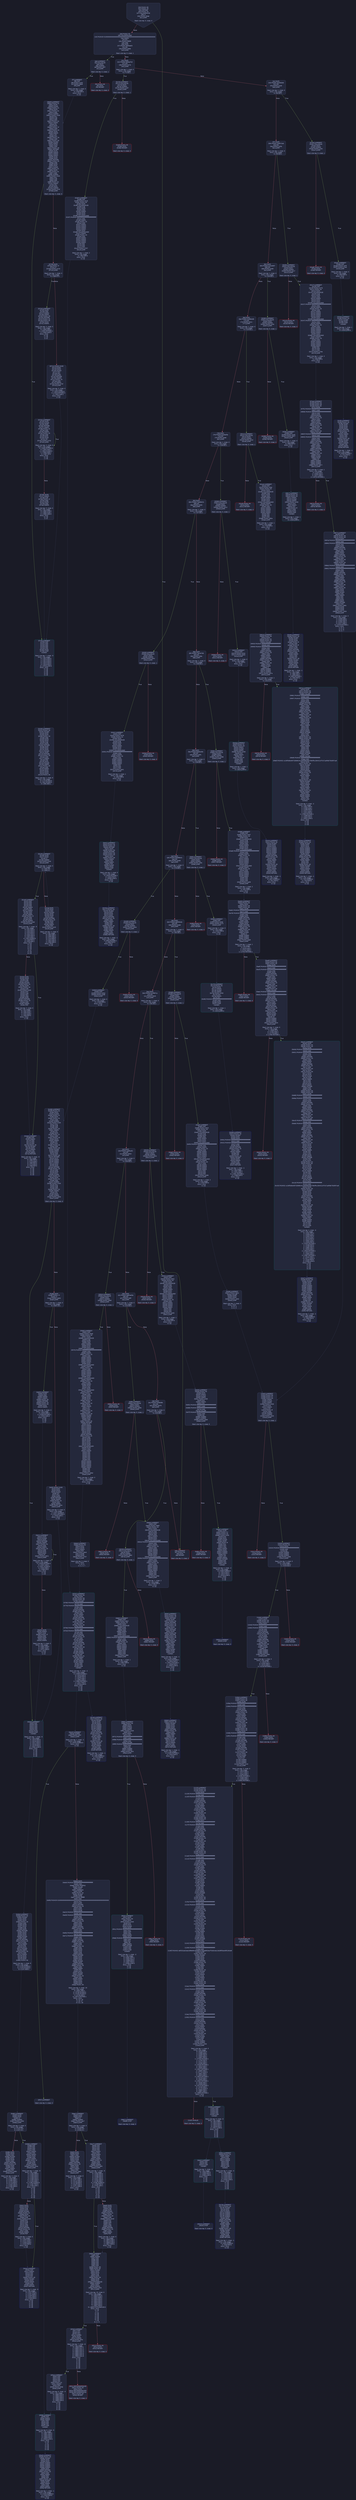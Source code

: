 digraph G {
    node [shape=box, style="filled, rounded", color="#565f89", fontcolor="#c0caf5", fontname="Helvetica", fillcolor="#24283b"];
    edge [color="#414868", fontcolor="#c0caf5", fontname="Helvetica"];
    bgcolor="#1a1b26";
    0 [ label = "[00] PUSH1 80
[02] PUSH1 40
[04] MSTORE
[05] PUSH1 04
[07] CALLDATASIZE
[08] LT
[09] PUSH2 00e6
[0c] JUMPI

Stack size req: 0, sizeΔ: 0
" shape = invhouse]
    1 [ label = "[0d] PUSH1 00
[0f] CALLDATALOAD
[10] PUSH29 0100000000000000000000000000000000000000000000000000000000
[2e] SWAP1
[2f] DIV
[30] PUSH4 ffffffff
[35] AND
[36] DUP1
[37] PUSH4 06fdde03
[3c] EQ
[3d] PUSH2 00eb
[40] JUMPI

Stack size req: 0, sizeΔ: 1
"]
    2 [ label = "[41] DUP1
[42] PUSH4 095ea7b3
[47] EQ
[48] PUSH2 017b
[4b] JUMPI

Stack size req: 1, sizeΔ: 0
Entry->Op usage:
	0->71:EQ:1
"]
    3 [ label = "[4c] DUP1
[4d] PUSH4 18160ddd
[52] EQ
[53] PUSH2 01e0
[56] JUMPI

Stack size req: 1, sizeΔ: 0
Entry->Op usage:
	0->82:EQ:1
"]
    4 [ label = "[57] DUP1
[58] PUSH4 23b872dd
[5d] EQ
[5e] PUSH2 020b
[61] JUMPI

Stack size req: 1, sizeΔ: 0
Entry->Op usage:
	0->93:EQ:1
"]
    5 [ label = "[62] DUP1
[63] PUSH4 313ce567
[68] EQ
[69] PUSH2 0290
[6c] JUMPI

Stack size req: 1, sizeΔ: 0
Entry->Op usage:
	0->104:EQ:1
"]
    6 [ label = "[6d] DUP1
[6e] PUSH4 42966c68
[73] EQ
[74] PUSH2 02c1
[77] JUMPI

Stack size req: 1, sizeΔ: 0
Entry->Op usage:
	0->115:EQ:1
"]
    7 [ label = "[78] DUP1
[79] PUSH4 62a5af3b
[7e] EQ
[7f] PUSH2 0306
[82] JUMPI

Stack size req: 1, sizeΔ: 0
Entry->Op usage:
	0->126:EQ:1
"]
    8 [ label = "[83] DUP1
[84] PUSH4 70a08231
[89] EQ
[8a] PUSH2 0335
[8d] JUMPI

Stack size req: 1, sizeΔ: 0
Entry->Op usage:
	0->137:EQ:1
"]
    9 [ label = "[8e] DUP1
[8f] PUSH4 79cc6790
[94] EQ
[95] PUSH2 038c
[98] JUMPI

Stack size req: 1, sizeΔ: 0
Entry->Op usage:
	0->148:EQ:1
"]
    10 [ label = "[99] DUP1
[9a] PUSH4 8da5cb5b
[9f] EQ
[a0] PUSH2 03f1
[a3] JUMPI

Stack size req: 1, sizeΔ: 0
Entry->Op usage:
	0->159:EQ:1
"]
    11 [ label = "[a4] DUP1
[a5] PUSH4 95d89b41
[aa] EQ
[ab] PUSH2 0448
[ae] JUMPI

Stack size req: 1, sizeΔ: 0
Entry->Op usage:
	0->170:EQ:1
"]
    12 [ label = "[af] DUP1
[b0] PUSH4 a9059cbb
[b5] EQ
[b6] PUSH2 04d8
[b9] JUMPI

Stack size req: 1, sizeΔ: 0
Entry->Op usage:
	0->181:EQ:1
"]
    13 [ label = "[ba] DUP1
[bb] PUSH4 b15897cc
[c0] EQ
[c1] PUSH2 0525
[c4] JUMPI

Stack size req: 1, sizeΔ: 0
Entry->Op usage:
	0->192:EQ:1
"]
    14 [ label = "[c5] DUP1
[c6] PUSH4 cae9ca51
[cb] EQ
[cc] PUSH2 0554
[cf] JUMPI

Stack size req: 1, sizeΔ: 0
Entry->Op usage:
	0->203:EQ:1
"]
    15 [ label = "[d0] DUP1
[d1] PUSH4 dd62ed3e
[d6] EQ
[d7] PUSH2 05ff
[da] JUMPI

Stack size req: 1, sizeΔ: 0
Entry->Op usage:
	0->214:EQ:1
"]
    16 [ label = "[db] DUP1
[dc] PUSH4 f2fde38b
[e1] EQ
[e2] PUSH2 0676
[e5] JUMPI

Stack size req: 1, sizeΔ: 0
Entry->Op usage:
	0->225:EQ:1
"]
    17 [ label = "[e6] JUMPDEST
[e7] PUSH1 00
[e9] DUP1
[ea] REVERT

Stack size req: 0, sizeΔ: 0
" color = "red"]
    18 [ label = "[eb] JUMPDEST
[ec] CALLVALUE
[ed] DUP1
[ee] ISZERO
[ef] PUSH2 00f7
[f2] JUMPI

Stack size req: 0, sizeΔ: 1
"]
    19 [ label = "[f3] PUSH1 00
[f5] DUP1
[f6] REVERT

Stack size req: 0, sizeΔ: 0
" color = "red"]
    20 [ label = "[f7] JUMPDEST
[f8] POP
[f9] PUSH2 0100
[fc] PUSH2 06b9
[ff] JUMP

Stack size req: 1, sizeΔ: 0
Entry->Op usage:
	0->248:POP:0
Entry->Exit:
	0->😵
"]
    21 [ label = "[0100] JUMPDEST
[0101] PUSH1 40
[0103] MLOAD
[0104] DUP1
[0105] DUP1
[0106] PUSH1 20
[0108] ADD
[0109] DUP3
[010a] DUP2
[010b] SUB
[010c] DUP3
[010d] MSTORE
[010e] DUP4
[010f] DUP2
[0110] DUP2
[0111] MLOAD
[0112] DUP2
[0113] MSTORE
[0114] PUSH1 20
[0116] ADD
[0117] SWAP2
[0118] POP
[0119] DUP1
[011a] MLOAD
[011b] SWAP1
[011c] PUSH1 20
[011e] ADD
[011f] SWAP1
[0120] DUP1
[0121] DUP4
[0122] DUP4
[0123] PUSH1 00

Stack size req: 1, sizeΔ: 9
Entry->Op usage:
	0->273:MLOAD:0
	0->282:MLOAD:0
	0->286:ADD:1
"]
    22 [ label = "[0125] JUMPDEST
[0126] DUP4
[0127] DUP2
[0128] LT
[0129] ISZERO
[012a] PUSH2 0140
[012d] JUMPI

Stack size req: 4, sizeΔ: 0
Entry->Op usage:
	0->296:LT:0
	3->296:LT:1
"]
    23 [ label = "[012e] DUP1
[012f] DUP3
[0130] ADD
[0131] MLOAD
[0132] DUP2
[0133] DUP5
[0134] ADD
[0135] MSTORE
[0136] PUSH1 20
[0138] DUP2
[0139] ADD
[013a] SWAP1
[013b] POP
[013c] PUSH2 0125
[013f] JUMP

Stack size req: 3, sizeΔ: 0
Entry->Op usage:
	0->304:ADD:1
	0->308:ADD:1
	0->313:ADD:0
	0->315:POP:0
	1->304:ADD:0
	2->308:ADD:0
Entry->Exit:
	0->😵
"]
    24 [ label = "[0140] JUMPDEST
[0141] POP
[0142] POP
[0143] POP
[0144] POP
[0145] SWAP1
[0146] POP
[0147] SWAP1
[0148] DUP2
[0149] ADD
[014a] SWAP1
[014b] PUSH1 1f
[014d] AND
[014e] DUP1
[014f] ISZERO
[0150] PUSH2 016d
[0153] JUMPI

Stack size req: 7, sizeΔ: -5
Entry->Op usage:
	0->321:POP:0
	1->322:POP:0
	2->323:POP:0
	3->324:POP:0
	4->329:ADD:0
	4->333:AND:1
	4->335:ISZERO:0
	5->326:POP:0
	6->329:ADD:1
Entry->Exit:
	0->😵
	1->😵
	2->😵
	3->😵
	4->0
	5->😵
	6->😵
"]
    25 [ label = "[0154] DUP1
[0155] DUP3
[0156] SUB
[0157] DUP1
[0158] MLOAD
[0159] PUSH1 01
[015b] DUP4
[015c] PUSH1 20
[015e] SUB
[015f] PUSH2 0100
[0162] EXP
[0163] SUB
[0164] NOT
[0165] AND
[0166] DUP2
[0167] MSTORE
[0168] PUSH1 20
[016a] ADD
[016b] SWAP2
[016c] POP

Stack size req: 2, sizeΔ: 0
Entry->Op usage:
	0->342:SUB:1
	0->350:SUB:1
	1->342:SUB:0
	1->364:POP:0
Entry->Exit:
	1->😵
"]
    26 [ label = "[016d] JUMPDEST
[016e] POP
[016f] SWAP3
[0170] POP
[0171] POP
[0172] POP
[0173] PUSH1 40
[0175] MLOAD
[0176] DUP1
[0177] SWAP2
[0178] SUB
[0179] SWAP1
[017a] RETURN

Stack size req: 5, sizeΔ: -5
Entry->Op usage:
	0->366:POP:0
	1->376:SUB:0
	2->369:POP:0
	3->370:POP:0
	4->368:POP:0
Entry->Exit:
	0->😵
	1->😵
	2->😵
	3->😵
	4->😵
" color = "darkblue"]
    27 [ label = "[017b] JUMPDEST
[017c] CALLVALUE
[017d] DUP1
[017e] ISZERO
[017f] PUSH2 0187
[0182] JUMPI

Stack size req: 0, sizeΔ: 1
"]
    28 [ label = "[0183] PUSH1 00
[0185] DUP1
[0186] REVERT

Stack size req: 0, sizeΔ: 0
" color = "red"]
    29 [ label = "[0187] JUMPDEST
[0188] POP
[0189] PUSH2 01c6
[018c] PUSH1 04
[018e] DUP1
[018f] CALLDATASIZE
[0190] SUB
[0191] DUP2
[0192] ADD
[0193] SWAP1
[0194] DUP1
[0195] DUP1
[0196] CALLDATALOAD
[0197] PUSH20 ffffffffffffffffffffffffffffffffffffffff
[01ac] AND
[01ad] SWAP1
[01ae] PUSH1 20
[01b0] ADD
[01b1] SWAP1
[01b2] SWAP3
[01b3] SWAP2
[01b4] SWAP1
[01b5] DUP1
[01b6] CALLDATALOAD
[01b7] SWAP1
[01b8] PUSH1 20
[01ba] ADD
[01bb] SWAP1
[01bc] SWAP3
[01bd] SWAP2
[01be] SWAP1
[01bf] POP
[01c0] POP
[01c1] POP
[01c2] PUSH2 0757
[01c5] JUMP

Stack size req: 1, sizeΔ: 2
Entry->Op usage:
	0->392:POP:0
Entry->Exit:
	0->😵
"]
    30 [ label = "[01c6] JUMPDEST
[01c7] PUSH1 40
[01c9] MLOAD
[01ca] DUP1
[01cb] DUP3
[01cc] ISZERO
[01cd] ISZERO
[01ce] ISZERO
[01cf] ISZERO
[01d0] DUP2
[01d1] MSTORE
[01d2] PUSH1 20
[01d4] ADD
[01d5] SWAP2
[01d6] POP
[01d7] POP
[01d8] PUSH1 40
[01da] MLOAD
[01db] DUP1
[01dc] SWAP2
[01dd] SUB
[01de] SWAP1
[01df] RETURN

Stack size req: 1, sizeΔ: -1
Entry->Op usage:
	0->460:ISZERO:0
	0->470:POP:0
Entry->Exit:
	0->😵
" color = "darkblue"]
    31 [ label = "[01e0] JUMPDEST
[01e1] CALLVALUE
[01e2] DUP1
[01e3] ISZERO
[01e4] PUSH2 01ec
[01e7] JUMPI

Stack size req: 0, sizeΔ: 1
"]
    32 [ label = "[01e8] PUSH1 00
[01ea] DUP1
[01eb] REVERT

Stack size req: 0, sizeΔ: 0
" color = "red"]
    33 [ label = "[01ec] JUMPDEST
[01ed] POP
[01ee] PUSH2 01f5
[01f1] PUSH2 07e4
[01f4] JUMP

Stack size req: 1, sizeΔ: 0
Entry->Op usage:
	0->493:POP:0
Entry->Exit:
	0->😵
"]
    34 [ label = "[01f5] JUMPDEST
[01f6] PUSH1 40
[01f8] MLOAD
[01f9] DUP1
[01fa] DUP3
[01fb] DUP2
[01fc] MSTORE
[01fd] PUSH1 20
[01ff] ADD
[0200] SWAP2
[0201] POP
[0202] POP
[0203] PUSH1 40
[0205] MLOAD
[0206] DUP1
[0207] SWAP2
[0208] SUB
[0209] SWAP1
[020a] RETURN

Stack size req: 1, sizeΔ: -1
Entry->Op usage:
	0->508:MSTORE:1
	0->513:POP:0
Entry->Exit:
	0->😵
" color = "darkblue"]
    35 [ label = "[020b] JUMPDEST
[020c] CALLVALUE
[020d] DUP1
[020e] ISZERO
[020f] PUSH2 0217
[0212] JUMPI

Stack size req: 0, sizeΔ: 1
"]
    36 [ label = "[0213] PUSH1 00
[0215] DUP1
[0216] REVERT

Stack size req: 0, sizeΔ: 0
" color = "red"]
    37 [ label = "[0217] JUMPDEST
[0218] POP
[0219] PUSH2 0276
[021c] PUSH1 04
[021e] DUP1
[021f] CALLDATASIZE
[0220] SUB
[0221] DUP2
[0222] ADD
[0223] SWAP1
[0224] DUP1
[0225] DUP1
[0226] CALLDATALOAD
[0227] PUSH20 ffffffffffffffffffffffffffffffffffffffff
[023c] AND
[023d] SWAP1
[023e] PUSH1 20
[0240] ADD
[0241] SWAP1
[0242] SWAP3
[0243] SWAP2
[0244] SWAP1
[0245] DUP1
[0246] CALLDATALOAD
[0247] PUSH20 ffffffffffffffffffffffffffffffffffffffff
[025c] AND
[025d] SWAP1
[025e] PUSH1 20
[0260] ADD
[0261] SWAP1
[0262] SWAP3
[0263] SWAP2
[0264] SWAP1
[0265] DUP1
[0266] CALLDATALOAD
[0267] SWAP1
[0268] PUSH1 20
[026a] ADD
[026b] SWAP1
[026c] SWAP3
[026d] SWAP2
[026e] SWAP1
[026f] POP
[0270] POP
[0271] POP
[0272] PUSH2 07ea
[0275] JUMP

Stack size req: 1, sizeΔ: 3
Entry->Op usage:
	0->536:POP:0
Entry->Exit:
	0->😵
"]
    38 [ label = "[0276] JUMPDEST
[0277] PUSH1 40
[0279] MLOAD
[027a] DUP1
[027b] DUP3
[027c] ISZERO
[027d] ISZERO
[027e] ISZERO
[027f] ISZERO
[0280] DUP2
[0281] MSTORE
[0282] PUSH1 20
[0284] ADD
[0285] SWAP2
[0286] POP
[0287] POP
[0288] PUSH1 40
[028a] MLOAD
[028b] DUP1
[028c] SWAP2
[028d] SUB
[028e] SWAP1
[028f] RETURN

Stack size req: 1, sizeΔ: -1
Entry->Op usage:
	0->636:ISZERO:0
	0->646:POP:0
Entry->Exit:
	0->😵
" color = "darkblue"]
    39 [ label = "[0290] JUMPDEST
[0291] CALLVALUE
[0292] DUP1
[0293] ISZERO
[0294] PUSH2 029c
[0297] JUMPI

Stack size req: 0, sizeΔ: 1
"]
    40 [ label = "[0298] PUSH1 00
[029a] DUP1
[029b] REVERT

Stack size req: 0, sizeΔ: 0
" color = "red"]
    41 [ label = "[029c] JUMPDEST
[029d] POP
[029e] PUSH2 02a5
[02a1] PUSH2 0917
[02a4] JUMP

Stack size req: 1, sizeΔ: 0
Entry->Op usage:
	0->669:POP:0
Entry->Exit:
	0->😵
"]
    42 [ label = "[02a5] JUMPDEST
[02a6] PUSH1 40
[02a8] MLOAD
[02a9] DUP1
[02aa] DUP3
[02ab] PUSH1 ff
[02ad] AND
[02ae] PUSH1 ff
[02b0] AND
[02b1] DUP2
[02b2] MSTORE
[02b3] PUSH1 20
[02b5] ADD
[02b6] SWAP2
[02b7] POP
[02b8] POP
[02b9] PUSH1 40
[02bb] MLOAD
[02bc] DUP1
[02bd] SWAP2
[02be] SUB
[02bf] SWAP1
[02c0] RETURN

Stack size req: 1, sizeΔ: -1
Entry->Op usage:
	0->685:AND:1
	0->688:AND:1
	0->690:MSTORE:1
	0->695:POP:0
Entry->Exit:
	0->😵
" color = "darkblue"]
    43 [ label = "[02c1] JUMPDEST
[02c2] CALLVALUE
[02c3] DUP1
[02c4] ISZERO
[02c5] PUSH2 02cd
[02c8] JUMPI

Stack size req: 0, sizeΔ: 1
"]
    44 [ label = "[02c9] PUSH1 00
[02cb] DUP1
[02cc] REVERT

Stack size req: 0, sizeΔ: 0
" color = "red"]
    45 [ label = "[02cd] JUMPDEST
[02ce] POP
[02cf] PUSH2 02ec
[02d2] PUSH1 04
[02d4] DUP1
[02d5] CALLDATASIZE
[02d6] SUB
[02d7] DUP2
[02d8] ADD
[02d9] SWAP1
[02da] DUP1
[02db] DUP1
[02dc] CALLDATALOAD
[02dd] SWAP1
[02de] PUSH1 20
[02e0] ADD
[02e1] SWAP1
[02e2] SWAP3
[02e3] SWAP2
[02e4] SWAP1
[02e5] POP
[02e6] POP
[02e7] POP
[02e8] PUSH2 092a
[02eb] JUMP

Stack size req: 1, sizeΔ: 1
Entry->Op usage:
	0->718:POP:0
Entry->Exit:
	0->😵
"]
    46 [ label = "[02ec] JUMPDEST
[02ed] PUSH1 40
[02ef] MLOAD
[02f0] DUP1
[02f1] DUP3
[02f2] ISZERO
[02f3] ISZERO
[02f4] ISZERO
[02f5] ISZERO
[02f6] DUP2
[02f7] MSTORE
[02f8] PUSH1 20
[02fa] ADD
[02fb] SWAP2
[02fc] POP
[02fd] POP
[02fe] PUSH1 40
[0300] MLOAD
[0301] DUP1
[0302] SWAP2
[0303] SUB
[0304] SWAP1
[0305] RETURN

Stack size req: 1, sizeΔ: -1
Entry->Op usage:
	0->754:ISZERO:0
	0->764:POP:0
Entry->Exit:
	0->😵
" color = "darkblue"]
    47 [ label = "[0306] JUMPDEST
[0307] CALLVALUE
[0308] DUP1
[0309] ISZERO
[030a] PUSH2 0312
[030d] JUMPI

Stack size req: 0, sizeΔ: 1
"]
    48 [ label = "[030e] PUSH1 00
[0310] DUP1
[0311] REVERT

Stack size req: 0, sizeΔ: 0
" color = "red"]
    49 [ label = "[0312] JUMPDEST
[0313] POP
[0314] PUSH2 031b
[0317] PUSH2 0a2e
[031a] JUMP

Stack size req: 1, sizeΔ: 0
Entry->Op usage:
	0->787:POP:0
Entry->Exit:
	0->😵
"]
    50 [ label = "[031b] JUMPDEST
[031c] PUSH1 40
[031e] MLOAD
[031f] DUP1
[0320] DUP3
[0321] ISZERO
[0322] ISZERO
[0323] ISZERO
[0324] ISZERO
[0325] DUP2
[0326] MSTORE
[0327] PUSH1 20
[0329] ADD
[032a] SWAP2
[032b] POP
[032c] POP
[032d] PUSH1 40
[032f] MLOAD
[0330] DUP1
[0331] SWAP2
[0332] SUB
[0333] SWAP1
[0334] RETURN

Stack size req: 1, sizeΔ: -1
Entry->Op usage:
	0->801:ISZERO:0
	0->811:POP:0
Entry->Exit:
	0->😵
" color = "darkblue"]
    51 [ label = "[0335] JUMPDEST
[0336] CALLVALUE
[0337] DUP1
[0338] ISZERO
[0339] PUSH2 0341
[033c] JUMPI

Stack size req: 0, sizeΔ: 1
"]
    52 [ label = "[033d] PUSH1 00
[033f] DUP1
[0340] REVERT

Stack size req: 0, sizeΔ: 0
" color = "red"]
    53 [ label = "[0341] JUMPDEST
[0342] POP
[0343] PUSH2 0376
[0346] PUSH1 04
[0348] DUP1
[0349] CALLDATASIZE
[034a] SUB
[034b] DUP2
[034c] ADD
[034d] SWAP1
[034e] DUP1
[034f] DUP1
[0350] CALLDATALOAD
[0351] PUSH20 ffffffffffffffffffffffffffffffffffffffff
[0366] AND
[0367] SWAP1
[0368] PUSH1 20
[036a] ADD
[036b] SWAP1
[036c] SWAP3
[036d] SWAP2
[036e] SWAP1
[036f] POP
[0370] POP
[0371] POP
[0372] PUSH2 0a41
[0375] JUMP

Stack size req: 1, sizeΔ: 1
Entry->Op usage:
	0->834:POP:0
Entry->Exit:
	0->😵
"]
    54 [ label = "[0376] JUMPDEST
[0377] PUSH1 40
[0379] MLOAD
[037a] DUP1
[037b] DUP3
[037c] DUP2
[037d] MSTORE
[037e] PUSH1 20
[0380] ADD
[0381] SWAP2
[0382] POP
[0383] POP
[0384] PUSH1 40
[0386] MLOAD
[0387] DUP1
[0388] SWAP2
[0389] SUB
[038a] SWAP1
[038b] RETURN

Stack size req: 1, sizeΔ: -1
Entry->Op usage:
	0->893:MSTORE:1
	0->898:POP:0
Entry->Exit:
	0->😵
" color = "darkblue"]
    55 [ label = "[038c] JUMPDEST
[038d] CALLVALUE
[038e] DUP1
[038f] ISZERO
[0390] PUSH2 0398
[0393] JUMPI

Stack size req: 0, sizeΔ: 1
"]
    56 [ label = "[0394] PUSH1 00
[0396] DUP1
[0397] REVERT

Stack size req: 0, sizeΔ: 0
" color = "red"]
    57 [ label = "[0398] JUMPDEST
[0399] POP
[039a] PUSH2 03d7
[039d] PUSH1 04
[039f] DUP1
[03a0] CALLDATASIZE
[03a1] SUB
[03a2] DUP2
[03a3] ADD
[03a4] SWAP1
[03a5] DUP1
[03a6] DUP1
[03a7] CALLDATALOAD
[03a8] PUSH20 ffffffffffffffffffffffffffffffffffffffff
[03bd] AND
[03be] SWAP1
[03bf] PUSH1 20
[03c1] ADD
[03c2] SWAP1
[03c3] SWAP3
[03c4] SWAP2
[03c5] SWAP1
[03c6] DUP1
[03c7] CALLDATALOAD
[03c8] SWAP1
[03c9] PUSH1 20
[03cb] ADD
[03cc] SWAP1
[03cd] SWAP3
[03ce] SWAP2
[03cf] SWAP1
[03d0] POP
[03d1] POP
[03d2] POP
[03d3] PUSH2 0a59
[03d6] JUMP

Stack size req: 1, sizeΔ: 2
Entry->Op usage:
	0->921:POP:0
Entry->Exit:
	0->😵
"]
    58 [ label = "[03d7] JUMPDEST
[03d8] PUSH1 40
[03da] MLOAD
[03db] DUP1
[03dc] DUP3
[03dd] ISZERO
[03de] ISZERO
[03df] ISZERO
[03e0] ISZERO
[03e1] DUP2
[03e2] MSTORE
[03e3] PUSH1 20
[03e5] ADD
[03e6] SWAP2
[03e7] POP
[03e8] POP
[03e9] PUSH1 40
[03eb] MLOAD
[03ec] DUP1
[03ed] SWAP2
[03ee] SUB
[03ef] SWAP1
[03f0] RETURN

Stack size req: 1, sizeΔ: -1
Entry->Op usage:
	0->989:ISZERO:0
	0->999:POP:0
Entry->Exit:
	0->😵
" color = "darkblue"]
    59 [ label = "[03f1] JUMPDEST
[03f2] CALLVALUE
[03f3] DUP1
[03f4] ISZERO
[03f5] PUSH2 03fd
[03f8] JUMPI

Stack size req: 0, sizeΔ: 1
"]
    60 [ label = "[03f9] PUSH1 00
[03fb] DUP1
[03fc] REVERT

Stack size req: 0, sizeΔ: 0
" color = "red"]
    61 [ label = "[03fd] JUMPDEST
[03fe] POP
[03ff] PUSH2 0406
[0402] PUSH2 0c73
[0405] JUMP

Stack size req: 1, sizeΔ: 0
Entry->Op usage:
	0->1022:POP:0
Entry->Exit:
	0->😵
"]
    62 [ label = "[0406] JUMPDEST
[0407] PUSH1 40
[0409] MLOAD
[040a] DUP1
[040b] DUP3
[040c] PUSH20 ffffffffffffffffffffffffffffffffffffffff
[0421] AND
[0422] PUSH20 ffffffffffffffffffffffffffffffffffffffff
[0437] AND
[0438] DUP2
[0439] MSTORE
[043a] PUSH1 20
[043c] ADD
[043d] SWAP2
[043e] POP
[043f] POP
[0440] PUSH1 40
[0442] MLOAD
[0443] DUP1
[0444] SWAP2
[0445] SUB
[0446] SWAP1
[0447] RETURN

Stack size req: 1, sizeΔ: -1
Entry->Op usage:
	0->1057:AND:1
	0->1079:AND:1
	0->1081:MSTORE:1
	0->1086:POP:0
Entry->Exit:
	0->😵
" color = "darkblue"]
    63 [ label = "[0448] JUMPDEST
[0449] CALLVALUE
[044a] DUP1
[044b] ISZERO
[044c] PUSH2 0454
[044f] JUMPI

Stack size req: 0, sizeΔ: 1
"]
    64 [ label = "[0450] PUSH1 00
[0452] DUP1
[0453] REVERT

Stack size req: 0, sizeΔ: 0
" color = "red"]
    65 [ label = "[0454] JUMPDEST
[0455] POP
[0456] PUSH2 045d
[0459] PUSH2 0c98
[045c] JUMP

Stack size req: 1, sizeΔ: 0
Entry->Op usage:
	0->1109:POP:0
Entry->Exit:
	0->😵
"]
    66 [ label = "[045d] JUMPDEST
[045e] PUSH1 40
[0460] MLOAD
[0461] DUP1
[0462] DUP1
[0463] PUSH1 20
[0465] ADD
[0466] DUP3
[0467] DUP2
[0468] SUB
[0469] DUP3
[046a] MSTORE
[046b] DUP4
[046c] DUP2
[046d] DUP2
[046e] MLOAD
[046f] DUP2
[0470] MSTORE
[0471] PUSH1 20
[0473] ADD
[0474] SWAP2
[0475] POP
[0476] DUP1
[0477] MLOAD
[0478] SWAP1
[0479] PUSH1 20
[047b] ADD
[047c] SWAP1
[047d] DUP1
[047e] DUP4
[047f] DUP4
[0480] PUSH1 00

Stack size req: 1, sizeΔ: 9
Entry->Op usage:
	0->1134:MLOAD:0
	0->1143:MLOAD:0
	0->1147:ADD:1
"]
    67 [ label = "[0482] JUMPDEST
[0483] DUP4
[0484] DUP2
[0485] LT
[0486] ISZERO
[0487] PUSH2 049d
[048a] JUMPI

Stack size req: 4, sizeΔ: 0
Entry->Op usage:
	0->1157:LT:0
	3->1157:LT:1
"]
    68 [ label = "[048b] DUP1
[048c] DUP3
[048d] ADD
[048e] MLOAD
[048f] DUP2
[0490] DUP5
[0491] ADD
[0492] MSTORE
[0493] PUSH1 20
[0495] DUP2
[0496] ADD
[0497] SWAP1
[0498] POP
[0499] PUSH2 0482
[049c] JUMP

Stack size req: 3, sizeΔ: 0
Entry->Op usage:
	0->1165:ADD:1
	0->1169:ADD:1
	0->1174:ADD:0
	0->1176:POP:0
	1->1165:ADD:0
	2->1169:ADD:0
Entry->Exit:
	0->😵
"]
    69 [ label = "[049d] JUMPDEST
[049e] POP
[049f] POP
[04a0] POP
[04a1] POP
[04a2] SWAP1
[04a3] POP
[04a4] SWAP1
[04a5] DUP2
[04a6] ADD
[04a7] SWAP1
[04a8] PUSH1 1f
[04aa] AND
[04ab] DUP1
[04ac] ISZERO
[04ad] PUSH2 04ca
[04b0] JUMPI

Stack size req: 7, sizeΔ: -5
Entry->Op usage:
	0->1182:POP:0
	1->1183:POP:0
	2->1184:POP:0
	3->1185:POP:0
	4->1190:ADD:0
	4->1194:AND:1
	4->1196:ISZERO:0
	5->1187:POP:0
	6->1190:ADD:1
Entry->Exit:
	0->😵
	1->😵
	2->😵
	3->😵
	4->0
	5->😵
	6->😵
"]
    70 [ label = "[04b1] DUP1
[04b2] DUP3
[04b3] SUB
[04b4] DUP1
[04b5] MLOAD
[04b6] PUSH1 01
[04b8] DUP4
[04b9] PUSH1 20
[04bb] SUB
[04bc] PUSH2 0100
[04bf] EXP
[04c0] SUB
[04c1] NOT
[04c2] AND
[04c3] DUP2
[04c4] MSTORE
[04c5] PUSH1 20
[04c7] ADD
[04c8] SWAP2
[04c9] POP

Stack size req: 2, sizeΔ: 0
Entry->Op usage:
	0->1203:SUB:1
	0->1211:SUB:1
	1->1203:SUB:0
	1->1225:POP:0
Entry->Exit:
	1->😵
"]
    71 [ label = "[04ca] JUMPDEST
[04cb] POP
[04cc] SWAP3
[04cd] POP
[04ce] POP
[04cf] POP
[04d0] PUSH1 40
[04d2] MLOAD
[04d3] DUP1
[04d4] SWAP2
[04d5] SUB
[04d6] SWAP1
[04d7] RETURN

Stack size req: 5, sizeΔ: -5
Entry->Op usage:
	0->1227:POP:0
	1->1237:SUB:0
	2->1230:POP:0
	3->1231:POP:0
	4->1229:POP:0
Entry->Exit:
	0->😵
	1->😵
	2->😵
	3->😵
	4->😵
" color = "darkblue"]
    72 [ label = "[04d8] JUMPDEST
[04d9] CALLVALUE
[04da] DUP1
[04db] ISZERO
[04dc] PUSH2 04e4
[04df] JUMPI

Stack size req: 0, sizeΔ: 1
"]
    73 [ label = "[04e0] PUSH1 00
[04e2] DUP1
[04e3] REVERT

Stack size req: 0, sizeΔ: 0
" color = "red"]
    74 [ label = "[04e4] JUMPDEST
[04e5] POP
[04e6] PUSH2 0523
[04e9] PUSH1 04
[04eb] DUP1
[04ec] CALLDATASIZE
[04ed] SUB
[04ee] DUP2
[04ef] ADD
[04f0] SWAP1
[04f1] DUP1
[04f2] DUP1
[04f3] CALLDATALOAD
[04f4] PUSH20 ffffffffffffffffffffffffffffffffffffffff
[0509] AND
[050a] SWAP1
[050b] PUSH1 20
[050d] ADD
[050e] SWAP1
[050f] SWAP3
[0510] SWAP2
[0511] SWAP1
[0512] DUP1
[0513] CALLDATALOAD
[0514] SWAP1
[0515] PUSH1 20
[0517] ADD
[0518] SWAP1
[0519] SWAP3
[051a] SWAP2
[051b] SWAP1
[051c] POP
[051d] POP
[051e] POP
[051f] PUSH2 0d36
[0522] JUMP

Stack size req: 1, sizeΔ: 2
Entry->Op usage:
	0->1253:POP:0
Entry->Exit:
	0->😵
"]
    75 [ label = "[0523] JUMPDEST
[0524] STOP

Stack size req: 0, sizeΔ: 0
" color = "darkblue"]
    76 [ label = "[0525] JUMPDEST
[0526] CALLVALUE
[0527] DUP1
[0528] ISZERO
[0529] PUSH2 0531
[052c] JUMPI

Stack size req: 0, sizeΔ: 1
"]
    77 [ label = "[052d] PUSH1 00
[052f] DUP1
[0530] REVERT

Stack size req: 0, sizeΔ: 0
" color = "red"]
    78 [ label = "[0531] JUMPDEST
[0532] POP
[0533] PUSH2 0552
[0536] PUSH1 04
[0538] DUP1
[0539] CALLDATASIZE
[053a] SUB
[053b] DUP2
[053c] ADD
[053d] SWAP1
[053e] DUP1
[053f] DUP1
[0540] CALLDATALOAD
[0541] ISZERO
[0542] ISZERO
[0543] SWAP1
[0544] PUSH1 20
[0546] ADD
[0547] SWAP1
[0548] SWAP3
[0549] SWAP2
[054a] SWAP1
[054b] POP
[054c] POP
[054d] POP
[054e] PUSH2 0d45
[0551] JUMP

Stack size req: 1, sizeΔ: 1
Entry->Op usage:
	0->1330:POP:0
Entry->Exit:
	0->😵
"]
    79 [ label = "[0552] JUMPDEST
[0553] STOP

Stack size req: 0, sizeΔ: 0
" color = "darkblue"]
    80 [ label = "[0554] JUMPDEST
[0555] CALLVALUE
[0556] DUP1
[0557] ISZERO
[0558] PUSH2 0560
[055b] JUMPI

Stack size req: 0, sizeΔ: 1
"]
    81 [ label = "[055c] PUSH1 00
[055e] DUP1
[055f] REVERT

Stack size req: 0, sizeΔ: 0
" color = "red"]
    82 [ label = "[0560] JUMPDEST
[0561] POP
[0562] PUSH2 05e5
[0565] PUSH1 04
[0567] DUP1
[0568] CALLDATASIZE
[0569] SUB
[056a] DUP2
[056b] ADD
[056c] SWAP1
[056d] DUP1
[056e] DUP1
[056f] CALLDATALOAD
[0570] PUSH20 ffffffffffffffffffffffffffffffffffffffff
[0585] AND
[0586] SWAP1
[0587] PUSH1 20
[0589] ADD
[058a] SWAP1
[058b] SWAP3
[058c] SWAP2
[058d] SWAP1
[058e] DUP1
[058f] CALLDATALOAD
[0590] SWAP1
[0591] PUSH1 20
[0593] ADD
[0594] SWAP1
[0595] SWAP3
[0596] SWAP2
[0597] SWAP1
[0598] DUP1
[0599] CALLDATALOAD
[059a] SWAP1
[059b] PUSH1 20
[059d] ADD
[059e] SWAP1
[059f] DUP3
[05a0] ADD
[05a1] DUP1
[05a2] CALLDATALOAD
[05a3] SWAP1
[05a4] PUSH1 20
[05a6] ADD
[05a7] SWAP1
[05a8] DUP1
[05a9] DUP1
[05aa] PUSH1 1f
[05ac] ADD
[05ad] PUSH1 20
[05af] DUP1
[05b0] SWAP2
[05b1] DIV
[05b2] MUL
[05b3] PUSH1 20
[05b5] ADD
[05b6] PUSH1 40
[05b8] MLOAD
[05b9] SWAP1
[05ba] DUP2
[05bb] ADD
[05bc] PUSH1 40
[05be] MSTORE
[05bf] DUP1
[05c0] SWAP4
[05c1] SWAP3
[05c2] SWAP2
[05c3] SWAP1
[05c4] DUP2
[05c5] DUP2
[05c6] MSTORE
[05c7] PUSH1 20
[05c9] ADD
[05ca] DUP4
[05cb] DUP4
[05cc] DUP1
[05cd] DUP3
[05ce] DUP5
[05cf] CALLDATACOPY
[05d0] DUP3
[05d1] ADD
[05d2] SWAP2
[05d3] POP
[05d4] POP
[05d5] POP
[05d6] POP
[05d7] POP
[05d8] POP
[05d9] SWAP2
[05da] SWAP3
[05db] SWAP2
[05dc] SWAP3
[05dd] SWAP1
[05de] POP
[05df] POP
[05e0] POP
[05e1] PUSH2 0dbd
[05e4] JUMP

Stack size req: 1, sizeΔ: 3
Entry->Op usage:
	0->1377:POP:0
Entry->Exit:
	0->😵
"]
    83 [ label = "[05e5] JUMPDEST
[05e6] PUSH1 40
[05e8] MLOAD
[05e9] DUP1
[05ea] DUP3
[05eb] ISZERO
[05ec] ISZERO
[05ed] ISZERO
[05ee] ISZERO
[05ef] DUP2
[05f0] MSTORE
[05f1] PUSH1 20
[05f3] ADD
[05f4] SWAP2
[05f5] POP
[05f6] POP
[05f7] PUSH1 40
[05f9] MLOAD
[05fa] DUP1
[05fb] SWAP2
[05fc] SUB
[05fd] SWAP1
[05fe] RETURN

Stack size req: 1, sizeΔ: -1
Entry->Op usage:
	0->1515:ISZERO:0
	0->1525:POP:0
Entry->Exit:
	0->😵
" color = "darkblue"]
    84 [ label = "[05ff] JUMPDEST
[0600] CALLVALUE
[0601] DUP1
[0602] ISZERO
[0603] PUSH2 060b
[0606] JUMPI

Stack size req: 0, sizeΔ: 1
"]
    85 [ label = "[0607] PUSH1 00
[0609] DUP1
[060a] REVERT

Stack size req: 0, sizeΔ: 0
" color = "red"]
    86 [ label = "[060b] JUMPDEST
[060c] POP
[060d] PUSH2 0660
[0610] PUSH1 04
[0612] DUP1
[0613] CALLDATASIZE
[0614] SUB
[0615] DUP2
[0616] ADD
[0617] SWAP1
[0618] DUP1
[0619] DUP1
[061a] CALLDATALOAD
[061b] PUSH20 ffffffffffffffffffffffffffffffffffffffff
[0630] AND
[0631] SWAP1
[0632] PUSH1 20
[0634] ADD
[0635] SWAP1
[0636] SWAP3
[0637] SWAP2
[0638] SWAP1
[0639] DUP1
[063a] CALLDATALOAD
[063b] PUSH20 ffffffffffffffffffffffffffffffffffffffff
[0650] AND
[0651] SWAP1
[0652] PUSH1 20
[0654] ADD
[0655] SWAP1
[0656] SWAP3
[0657] SWAP2
[0658] SWAP1
[0659] POP
[065a] POP
[065b] POP
[065c] PUSH2 0f40
[065f] JUMP

Stack size req: 1, sizeΔ: 2
Entry->Op usage:
	0->1548:POP:0
Entry->Exit:
	0->😵
"]
    87 [ label = "[0660] JUMPDEST
[0661] PUSH1 40
[0663] MLOAD
[0664] DUP1
[0665] DUP3
[0666] DUP2
[0667] MSTORE
[0668] PUSH1 20
[066a] ADD
[066b] SWAP2
[066c] POP
[066d] POP
[066e] PUSH1 40
[0670] MLOAD
[0671] DUP1
[0672] SWAP2
[0673] SUB
[0674] SWAP1
[0675] RETURN

Stack size req: 1, sizeΔ: -1
Entry->Op usage:
	0->1639:MSTORE:1
	0->1644:POP:0
Entry->Exit:
	0->😵
" color = "darkblue"]
    88 [ label = "[0676] JUMPDEST
[0677] CALLVALUE
[0678] DUP1
[0679] ISZERO
[067a] PUSH2 0682
[067d] JUMPI

Stack size req: 0, sizeΔ: 1
"]
    89 [ label = "[067e] PUSH1 00
[0680] DUP1
[0681] REVERT

Stack size req: 0, sizeΔ: 0
" color = "red"]
    90 [ label = "[0682] JUMPDEST
[0683] POP
[0684] PUSH2 06b7
[0687] PUSH1 04
[0689] DUP1
[068a] CALLDATASIZE
[068b] SUB
[068c] DUP2
[068d] ADD
[068e] SWAP1
[068f] DUP1
[0690] DUP1
[0691] CALLDATALOAD
[0692] PUSH20 ffffffffffffffffffffffffffffffffffffffff
[06a7] AND
[06a8] SWAP1
[06a9] PUSH1 20
[06ab] ADD
[06ac] SWAP1
[06ad] SWAP3
[06ae] SWAP2
[06af] SWAP1
[06b0] POP
[06b1] POP
[06b2] POP
[06b3] PUSH2 0f65
[06b6] JUMP

Stack size req: 1, sizeΔ: 1
Entry->Op usage:
	0->1667:POP:0
Entry->Exit:
	0->😵
"]
    91 [ label = "[06b7] JUMPDEST
[06b8] STOP

Stack size req: 0, sizeΔ: 0
" color = "darkblue"]
    92 [ label = "[06b9] JUMPDEST
[06ba] PUSH1 01
[06bc] DUP1
[06bd] SLOAD
[06be] PUSH1 01
[06c0] DUP2
[06c1] PUSH1 01
[06c3] AND
[06c4] ISZERO
[06c5] PUSH2 0100
[06c8] MUL
[06c9] SUB
[06ca] AND
[06cb] PUSH1 02
[06cd] SWAP1
[06ce] DIV
[06cf] DUP1
[06d0] PUSH1 1f
[06d2] ADD
[06d3] PUSH1 20
[06d5] DUP1
[06d6] SWAP2
[06d7] DIV
[06d8] MUL
[06d9] PUSH1 20
[06db] ADD
[06dc] PUSH1 40
[06de] MLOAD
[06df] SWAP1
[06e0] DUP2
[06e1] ADD
[06e2] PUSH1 40
[06e4] MSTORE
[06e5] DUP1
[06e6] SWAP3
[06e7] SWAP2
[06e8] SWAP1
[06e9] DUP2
[06ea] DUP2
[06eb] MSTORE
[06ec] PUSH1 20
[06ee] ADD
[06ef] DUP3
[06f0] DUP1
[06f1] SLOAD
[06f2] PUSH1 01
[06f4] DUP2
[06f5] PUSH1 01
[06f7] AND
[06f8] ISZERO
[06f9] PUSH2 0100
[06fc] MUL
[06fd] SUB
[06fe] AND
[06ff] PUSH1 02
[0701] SWAP1
[0702] DIV
[0703] DUP1
[0704] ISZERO
[0705] PUSH2 074f
[0708] JUMPI

Stack size req: 0, sizeΔ: 6
"]
    93 [ label = "[0709] DUP1
[070a] PUSH1 1f
[070c] LT
[070d] PUSH2 0724
[0710] JUMPI

Stack size req: 1, sizeΔ: 0
Entry->Op usage:
	0->1804:LT:1
"]
    94 [ label = "[0711] PUSH2 0100
[0714] DUP1
[0715] DUP4
[0716] SLOAD
[0717] DIV
[0718] MUL
[0719] DUP4
[071a] MSTORE
[071b] SWAP2
[071c] PUSH1 20
[071e] ADD
[071f] SWAP2
[0720] PUSH2 074f
[0723] JUMP

Stack size req: 3, sizeΔ: 0
Entry->Op usage:
	1->1814:SLOAD:0
	2->1818:MSTORE:0
	2->1822:ADD:1
Entry->Exit:
	2->😵
"]
    95 [ label = "[0724] JUMPDEST
[0725] DUP3
[0726] ADD
[0727] SWAP2
[0728] SWAP1
[0729] PUSH1 00
[072b] MSTORE
[072c] PUSH1 20
[072e] PUSH1 00
[0730] SHA3
[0731] SWAP1

Stack size req: 3, sizeΔ: 0
Entry->Op usage:
	0->1830:ADD:1
	1->1835:MSTORE:1
	2->1830:ADD:0
Entry->Exit:
	0->😵
	1->😵
	2->0
"]
    96 [ label = "[0732] JUMPDEST
[0733] DUP2
[0734] SLOAD
[0735] DUP2
[0736] MSTORE
[0737] SWAP1
[0738] PUSH1 01
[073a] ADD
[073b] SWAP1
[073c] PUSH1 20
[073e] ADD
[073f] DUP1
[0740] DUP4
[0741] GT
[0742] PUSH2 0732
[0745] JUMPI

Stack size req: 3, sizeΔ: 0
Entry->Op usage:
	0->1846:MSTORE:0
	0->1854:ADD:1
	1->1844:SLOAD:0
	1->1850:ADD:1
	2->1857:GT:0
Entry->Exit:
	0->😵
	1->😵
"]
    97 [ label = "[0746] DUP3
[0747] SWAP1
[0748] SUB
[0749] PUSH1 1f
[074b] AND
[074c] DUP3
[074d] ADD
[074e] SWAP2

Stack size req: 3, sizeΔ: 0
Entry->Op usage:
	0->1864:SUB:0
	2->1864:SUB:1
	2->1869:ADD:0
Entry->Exit:
	0->😵
	2->0
"]
    98 [ label = "[074f] JUMPDEST
[0750] POP
[0751] POP
[0752] POP
[0753] POP
[0754] POP
[0755] DUP2
[0756] JUMP
Indirect!

Stack size req: 7, sizeΔ: -5
Entry->Op usage:
	0->1872:POP:0
	1->1873:POP:0
	2->1874:POP:0
	3->1875:POP:0
	4->1876:POP:0
	6->1878:JUMP:0
Entry->Exit:
	0->😵
	1->😵
	2->😵
	3->😵
	4->😵
" color = "teal"]
    99 [ label = "[0757] JUMPDEST
[0758] PUSH1 00
[075a] DUP2
[075b] PUSH1 06
[075d] PUSH1 00
[075f] CALLER
[0760] PUSH20 ffffffffffffffffffffffffffffffffffffffff
[0775] AND
[0776] PUSH20 ffffffffffffffffffffffffffffffffffffffff
[078b] AND
[078c] DUP2
[078d] MSTORE
[078e] PUSH1 20
[0790] ADD
[0791] SWAP1
[0792] DUP2
[0793] MSTORE
[0794] PUSH1 20
[0796] ADD
[0797] PUSH1 00
[0799] SHA3
[079a] PUSH1 00
[079c] DUP6
[079d] PUSH20 ffffffffffffffffffffffffffffffffffffffff
[07b2] AND
[07b3] PUSH20 ffffffffffffffffffffffffffffffffffffffff
[07c8] AND
[07c9] DUP2
[07ca] MSTORE
[07cb] PUSH1 20
[07cd] ADD
[07ce] SWAP1
[07cf] DUP2
[07d0] MSTORE
[07d1] PUSH1 20
[07d3] ADD
[07d4] PUSH1 00
[07d6] SHA3
[07d7] DUP2
[07d8] SWAP1
[07d9] SSTORE
[07da] POP
[07db] PUSH1 01
[07dd] SWAP1
[07de] POP
[07df] SWAP3
[07e0] SWAP2
[07e1] POP
[07e2] POP
[07e3] JUMP
Indirect!

Stack size req: 3, sizeΔ: -2
Entry->Op usage:
	0->2009:SSTORE:1
	0->2010:POP:0
	0->2018:POP:0
	1->1970:AND:1
	1->1992:AND:1
	1->1994:MSTORE:1
	1->2017:POP:0
	2->2019:JUMP:0
Entry->Exit:
	0->😵
	1->😵
	2->😵
" color = "teal"]
    100 [ label = "[07e4] JUMPDEST
[07e5] PUSH1 04
[07e7] SLOAD
[07e8] DUP2
[07e9] JUMP
Indirect!

Stack size req: 1, sizeΔ: 1
Entry->Op usage:
	0->2025:JUMP:0
" color = "teal"]
    101 [ label = "[07ea] JUMPDEST
[07eb] PUSH1 00
[07ed] PUSH1 06
[07ef] PUSH1 00
[07f1] DUP6
[07f2] PUSH20 ffffffffffffffffffffffffffffffffffffffff
[0807] AND
[0808] PUSH20 ffffffffffffffffffffffffffffffffffffffff
[081d] AND
[081e] DUP2
[081f] MSTORE
[0820] PUSH1 20
[0822] ADD
[0823] SWAP1
[0824] DUP2
[0825] MSTORE
[0826] PUSH1 20
[0828] ADD
[0829] PUSH1 00
[082b] SHA3
[082c] PUSH1 00
[082e] CALLER
[082f] PUSH20 ffffffffffffffffffffffffffffffffffffffff
[0844] AND
[0845] PUSH20 ffffffffffffffffffffffffffffffffffffffff
[085a] AND
[085b] DUP2
[085c] MSTORE
[085d] PUSH1 20
[085f] ADD
[0860] SWAP1
[0861] DUP2
[0862] MSTORE
[0863] PUSH1 20
[0865] ADD
[0866] PUSH1 00
[0868] SHA3
[0869] SLOAD
[086a] DUP3
[086b] GT
[086c] ISZERO
[086d] ISZERO
[086e] ISZERO
[086f] PUSH2 0877
[0872] JUMPI

Stack size req: 3, sizeΔ: 1
Entry->Op usage:
	0->2155:GT:0
	2->2055:AND:1
	2->2077:AND:1
	2->2079:MSTORE:1
"]
    102 [ label = "[0873] PUSH1 00
[0875] DUP1
[0876] REVERT

Stack size req: 0, sizeΔ: 0
" color = "red"]
    103 [ label = "[0877] JUMPDEST
[0878] DUP2
[0879] PUSH1 06
[087b] PUSH1 00
[087d] DUP7
[087e] PUSH20 ffffffffffffffffffffffffffffffffffffffff
[0893] AND
[0894] PUSH20 ffffffffffffffffffffffffffffffffffffffff
[08a9] AND
[08aa] DUP2
[08ab] MSTORE
[08ac] PUSH1 20
[08ae] ADD
[08af] SWAP1
[08b0] DUP2
[08b1] MSTORE
[08b2] PUSH1 20
[08b4] ADD
[08b5] PUSH1 00
[08b7] SHA3
[08b8] PUSH1 00
[08ba] CALLER
[08bb] PUSH20 ffffffffffffffffffffffffffffffffffffffff
[08d0] AND
[08d1] PUSH20 ffffffffffffffffffffffffffffffffffffffff
[08e6] AND
[08e7] DUP2
[08e8] MSTORE
[08e9] PUSH1 20
[08eb] ADD
[08ec] SWAP1
[08ed] DUP2
[08ee] MSTORE
[08ef] PUSH1 20
[08f1] ADD
[08f2] PUSH1 00
[08f4] SHA3
[08f5] PUSH1 00
[08f7] DUP3
[08f8] DUP3
[08f9] SLOAD
[08fa] SUB
[08fb] SWAP3
[08fc] POP
[08fd] POP
[08fe] DUP2
[08ff] SWAP1
[0900] SSTORE
[0901] POP
[0902] PUSH2 090c
[0905] DUP5
[0906] DUP5
[0907] DUP5
[0908] PUSH2 1003
[090b] JUMP

Stack size req: 4, sizeΔ: 4
Entry->Op usage:
	1->2298:SUB:1
	1->2300:POP:0
	3->2195:AND:1
	3->2217:AND:1
	3->2219:MSTORE:1
Entry->Exit:
	1->0, 5
	2->1, 6
	3->2, 7
"]
    104 [ label = "[090c] JUMPDEST
[090d] PUSH1 01
[090f] SWAP1
[0910] POP
[0911] SWAP4
[0912] SWAP3
[0913] POP
[0914] POP
[0915] POP
[0916] JUMP
Indirect!

Stack size req: 5, sizeΔ: -4
Entry->Op usage:
	0->2320:POP:0
	1->2324:POP:0
	2->2325:POP:0
	3->2323:POP:0
	4->2326:JUMP:0
Entry->Exit:
	0->😵
	1->😵
	2->😵
	3->😵
	4->😵
" color = "teal"]
    105 [ label = "[0917] JUMPDEST
[0918] PUSH1 03
[091a] PUSH1 00
[091c] SWAP1
[091d] SLOAD
[091e] SWAP1
[091f] PUSH2 0100
[0922] EXP
[0923] SWAP1
[0924] DIV
[0925] PUSH1 ff
[0927] AND
[0928] DUP2
[0929] JUMP
Indirect!

Stack size req: 1, sizeΔ: 1
Entry->Op usage:
	0->2345:JUMP:0
" color = "teal"]
    106 [ label = "[092a] JUMPDEST
[092b] PUSH1 00
[092d] DUP2
[092e] PUSH1 05
[0930] PUSH1 00
[0932] CALLER
[0933] PUSH20 ffffffffffffffffffffffffffffffffffffffff
[0948] AND
[0949] PUSH20 ffffffffffffffffffffffffffffffffffffffff
[095e] AND
[095f] DUP2
[0960] MSTORE
[0961] PUSH1 20
[0963] ADD
[0964] SWAP1
[0965] DUP2
[0966] MSTORE
[0967] PUSH1 20
[0969] ADD
[096a] PUSH1 00
[096c] SHA3
[096d] SLOAD
[096e] LT
[096f] ISZERO
[0970] ISZERO
[0971] ISZERO
[0972] PUSH2 097a
[0975] JUMPI

Stack size req: 1, sizeΔ: 1
Entry->Op usage:
	0->2414:LT:1
"]
    107 [ label = "[0976] PUSH1 00
[0978] DUP1
[0979] REVERT

Stack size req: 0, sizeΔ: 0
" color = "red"]
    108 [ label = "[097a] JUMPDEST
[097b] DUP2
[097c] PUSH1 05
[097e] PUSH1 00
[0980] CALLER
[0981] PUSH20 ffffffffffffffffffffffffffffffffffffffff
[0996] AND
[0997] PUSH20 ffffffffffffffffffffffffffffffffffffffff
[09ac] AND
[09ad] DUP2
[09ae] MSTORE
[09af] PUSH1 20
[09b1] ADD
[09b2] SWAP1
[09b3] DUP2
[09b4] MSTORE
[09b5] PUSH1 20
[09b7] ADD
[09b8] PUSH1 00
[09ba] SHA3
[09bb] PUSH1 00
[09bd] DUP3
[09be] DUP3
[09bf] SLOAD
[09c0] SUB
[09c1] SWAP3
[09c2] POP
[09c3] POP
[09c4] DUP2
[09c5] SWAP1
[09c6] SSTORE
[09c7] POP
[09c8] DUP2
[09c9] PUSH1 04
[09cb] PUSH1 00
[09cd] DUP3
[09ce] DUP3
[09cf] SLOAD
[09d0] SUB
[09d1] SWAP3
[09d2] POP
[09d3] POP
[09d4] DUP2
[09d5] SWAP1
[09d6] SSTORE
[09d7] POP
[09d8] CALLER
[09d9] PUSH20 ffffffffffffffffffffffffffffffffffffffff
[09ee] AND
[09ef] PUSH32 cc16f5dbb4873280815c1ee09dbd06736cffcc184412cf7a71a0fdb75d397ca5
[0a10] DUP4
[0a11] PUSH1 40
[0a13] MLOAD
[0a14] DUP1
[0a15] DUP3
[0a16] DUP2
[0a17] MSTORE
[0a18] PUSH1 20
[0a1a] ADD
[0a1b] SWAP2
[0a1c] POP
[0a1d] POP
[0a1e] PUSH1 40
[0a20] MLOAD
[0a21] DUP1
[0a22] SWAP2
[0a23] SUB
[0a24] SWAP1
[0a25] LOG2
[0a26] PUSH1 01
[0a28] SWAP1
[0a29] POP
[0a2a] SWAP2
[0a2b] SWAP1
[0a2c] POP
[0a2d] JUMP
Indirect!

Stack size req: 3, sizeΔ: -2
Entry->Op usage:
	0->2601:POP:0
	1->2496:SUB:1
	1->2498:POP:0
	1->2512:SUB:1
	1->2514:POP:0
	1->2583:MSTORE:1
	1->2588:POP:0
	1->2604:POP:0
	2->2605:JUMP:0
Entry->Exit:
	0->😵
	1->😵
	2->😵
" color = "teal"]
    109 [ label = "[0a2e] JUMPDEST
[0a2f] PUSH1 07
[0a31] PUSH1 00
[0a33] SWAP1
[0a34] SLOAD
[0a35] SWAP1
[0a36] PUSH2 0100
[0a39] EXP
[0a3a] SWAP1
[0a3b] DIV
[0a3c] PUSH1 ff
[0a3e] AND
[0a3f] DUP2
[0a40] JUMP
Indirect!

Stack size req: 1, sizeΔ: 1
Entry->Op usage:
	0->2624:JUMP:0
" color = "teal"]
    110 [ label = "[0a41] JUMPDEST
[0a42] PUSH1 05
[0a44] PUSH1 20
[0a46] MSTORE
[0a47] DUP1
[0a48] PUSH1 00
[0a4a] MSTORE
[0a4b] PUSH1 40
[0a4d] PUSH1 00
[0a4f] SHA3
[0a50] PUSH1 00
[0a52] SWAP2
[0a53] POP
[0a54] SWAP1
[0a55] POP
[0a56] SLOAD
[0a57] DUP2
[0a58] JUMP
Indirect!

Stack size req: 2, sizeΔ: 0
Entry->Op usage:
	0->2634:MSTORE:1
	0->2643:POP:0
	1->2648:JUMP:0
Entry->Exit:
	0->😵
" color = "teal"]
    111 [ label = "[0a59] JUMPDEST
[0a5a] PUSH1 00
[0a5c] DUP2
[0a5d] PUSH1 05
[0a5f] PUSH1 00
[0a61] DUP6
[0a62] PUSH20 ffffffffffffffffffffffffffffffffffffffff
[0a77] AND
[0a78] PUSH20 ffffffffffffffffffffffffffffffffffffffff
[0a8d] AND
[0a8e] DUP2
[0a8f] MSTORE
[0a90] PUSH1 20
[0a92] ADD
[0a93] SWAP1
[0a94] DUP2
[0a95] MSTORE
[0a96] PUSH1 20
[0a98] ADD
[0a99] PUSH1 00
[0a9b] SHA3
[0a9c] SLOAD
[0a9d] LT
[0a9e] ISZERO
[0a9f] ISZERO
[0aa0] ISZERO
[0aa1] PUSH2 0aa9
[0aa4] JUMPI

Stack size req: 2, sizeΔ: 1
Entry->Op usage:
	0->2717:LT:1
	1->2679:AND:1
	1->2701:AND:1
	1->2703:MSTORE:1
"]
    112 [ label = "[0aa5] PUSH1 00
[0aa7] DUP1
[0aa8] REVERT

Stack size req: 0, sizeΔ: 0
" color = "red"]
    113 [ label = "[0aa9] JUMPDEST
[0aaa] PUSH1 06
[0aac] PUSH1 00
[0aae] DUP5
[0aaf] PUSH20 ffffffffffffffffffffffffffffffffffffffff
[0ac4] AND
[0ac5] PUSH20 ffffffffffffffffffffffffffffffffffffffff
[0ada] AND
[0adb] DUP2
[0adc] MSTORE
[0add] PUSH1 20
[0adf] ADD
[0ae0] SWAP1
[0ae1] DUP2
[0ae2] MSTORE
[0ae3] PUSH1 20
[0ae5] ADD
[0ae6] PUSH1 00
[0ae8] SHA3
[0ae9] PUSH1 00
[0aeb] CALLER
[0aec] PUSH20 ffffffffffffffffffffffffffffffffffffffff
[0b01] AND
[0b02] PUSH20 ffffffffffffffffffffffffffffffffffffffff
[0b17] AND
[0b18] DUP2
[0b19] MSTORE
[0b1a] PUSH1 20
[0b1c] ADD
[0b1d] SWAP1
[0b1e] DUP2
[0b1f] MSTORE
[0b20] PUSH1 20
[0b22] ADD
[0b23] PUSH1 00
[0b25] SHA3
[0b26] SLOAD
[0b27] DUP3
[0b28] GT
[0b29] ISZERO
[0b2a] ISZERO
[0b2b] ISZERO
[0b2c] PUSH2 0b34
[0b2f] JUMPI

Stack size req: 3, sizeΔ: 0
Entry->Op usage:
	1->2856:GT:0
	2->2756:AND:1
	2->2778:AND:1
	2->2780:MSTORE:1
"]
    114 [ label = "[0b30] PUSH1 00
[0b32] DUP1
[0b33] REVERT

Stack size req: 0, sizeΔ: 0
" color = "red"]
    115 [ label = "[0b34] JUMPDEST
[0b35] DUP2
[0b36] PUSH1 05
[0b38] PUSH1 00
[0b3a] DUP6
[0b3b] PUSH20 ffffffffffffffffffffffffffffffffffffffff
[0b50] AND
[0b51] PUSH20 ffffffffffffffffffffffffffffffffffffffff
[0b66] AND
[0b67] DUP2
[0b68] MSTORE
[0b69] PUSH1 20
[0b6b] ADD
[0b6c] SWAP1
[0b6d] DUP2
[0b6e] MSTORE
[0b6f] PUSH1 20
[0b71] ADD
[0b72] PUSH1 00
[0b74] SHA3
[0b75] PUSH1 00
[0b77] DUP3
[0b78] DUP3
[0b79] SLOAD
[0b7a] SUB
[0b7b] SWAP3
[0b7c] POP
[0b7d] POP
[0b7e] DUP2
[0b7f] SWAP1
[0b80] SSTORE
[0b81] POP
[0b82] DUP2
[0b83] PUSH1 06
[0b85] PUSH1 00
[0b87] DUP6
[0b88] PUSH20 ffffffffffffffffffffffffffffffffffffffff
[0b9d] AND
[0b9e] PUSH20 ffffffffffffffffffffffffffffffffffffffff
[0bb3] AND
[0bb4] DUP2
[0bb5] MSTORE
[0bb6] PUSH1 20
[0bb8] ADD
[0bb9] SWAP1
[0bba] DUP2
[0bbb] MSTORE
[0bbc] PUSH1 20
[0bbe] ADD
[0bbf] PUSH1 00
[0bc1] SHA3
[0bc2] PUSH1 00
[0bc4] CALLER
[0bc5] PUSH20 ffffffffffffffffffffffffffffffffffffffff
[0bda] AND
[0bdb] PUSH20 ffffffffffffffffffffffffffffffffffffffff
[0bf0] AND
[0bf1] DUP2
[0bf2] MSTORE
[0bf3] PUSH1 20
[0bf5] ADD
[0bf6] SWAP1
[0bf7] DUP2
[0bf8] MSTORE
[0bf9] PUSH1 20
[0bfb] ADD
[0bfc] PUSH1 00
[0bfe] SHA3
[0bff] PUSH1 00
[0c01] DUP3
[0c02] DUP3
[0c03] SLOAD
[0c04] SUB
[0c05] SWAP3
[0c06] POP
[0c07] POP
[0c08] DUP2
[0c09] SWAP1
[0c0a] SSTORE
[0c0b] POP
[0c0c] DUP2
[0c0d] PUSH1 04
[0c0f] PUSH1 00
[0c11] DUP3
[0c12] DUP3
[0c13] SLOAD
[0c14] SUB
[0c15] SWAP3
[0c16] POP
[0c17] POP
[0c18] DUP2
[0c19] SWAP1
[0c1a] SSTORE
[0c1b] POP
[0c1c] DUP3
[0c1d] PUSH20 ffffffffffffffffffffffffffffffffffffffff
[0c32] AND
[0c33] PUSH32 cc16f5dbb4873280815c1ee09dbd06736cffcc184412cf7a71a0fdb75d397ca5
[0c54] DUP4
[0c55] PUSH1 40
[0c57] MLOAD
[0c58] DUP1
[0c59] DUP3
[0c5a] DUP2
[0c5b] MSTORE
[0c5c] PUSH1 20
[0c5e] ADD
[0c5f] SWAP2
[0c60] POP
[0c61] POP
[0c62] PUSH1 40
[0c64] MLOAD
[0c65] DUP1
[0c66] SWAP2
[0c67] SUB
[0c68] SWAP1
[0c69] LOG2
[0c6a] PUSH1 01
[0c6c] SWAP1
[0c6d] POP
[0c6e] SWAP3
[0c6f] SWAP2
[0c70] POP
[0c71] POP
[0c72] JUMP
Indirect!

Stack size req: 4, sizeΔ: -3
Entry->Op usage:
	0->3181:POP:0
	1->2938:SUB:1
	1->2940:POP:0
	1->3076:SUB:1
	1->3078:POP:0
	1->3092:SUB:1
	1->3094:POP:0
	1->3163:MSTORE:1
	1->3168:POP:0
	1->3185:POP:0
	2->2896:AND:1
	2->2918:AND:1
	2->2920:MSTORE:1
	2->2973:AND:1
	2->2995:AND:1
	2->2997:MSTORE:1
	2->3122:AND:1
	2->3177:LOG2:3
	2->3184:POP:0
	3->3186:JUMP:0
Entry->Exit:
	0->😵
	1->😵
	2->😵
	3->😵
" color = "teal"]
    116 [ label = "[0c73] JUMPDEST
[0c74] PUSH1 00
[0c76] DUP1
[0c77] SWAP1
[0c78] SLOAD
[0c79] SWAP1
[0c7a] PUSH2 0100
[0c7d] EXP
[0c7e] SWAP1
[0c7f] DIV
[0c80] PUSH20 ffffffffffffffffffffffffffffffffffffffff
[0c95] AND
[0c96] DUP2
[0c97] JUMP
Indirect!

Stack size req: 1, sizeΔ: 1
Entry->Op usage:
	0->3223:JUMP:0
" color = "teal"]
    117 [ label = "[0c98] JUMPDEST
[0c99] PUSH1 02
[0c9b] DUP1
[0c9c] SLOAD
[0c9d] PUSH1 01
[0c9f] DUP2
[0ca0] PUSH1 01
[0ca2] AND
[0ca3] ISZERO
[0ca4] PUSH2 0100
[0ca7] MUL
[0ca8] SUB
[0ca9] AND
[0caa] PUSH1 02
[0cac] SWAP1
[0cad] DIV
[0cae] DUP1
[0caf] PUSH1 1f
[0cb1] ADD
[0cb2] PUSH1 20
[0cb4] DUP1
[0cb5] SWAP2
[0cb6] DIV
[0cb7] MUL
[0cb8] PUSH1 20
[0cba] ADD
[0cbb] PUSH1 40
[0cbd] MLOAD
[0cbe] SWAP1
[0cbf] DUP2
[0cc0] ADD
[0cc1] PUSH1 40
[0cc3] MSTORE
[0cc4] DUP1
[0cc5] SWAP3
[0cc6] SWAP2
[0cc7] SWAP1
[0cc8] DUP2
[0cc9] DUP2
[0cca] MSTORE
[0ccb] PUSH1 20
[0ccd] ADD
[0cce] DUP3
[0ccf] DUP1
[0cd0] SLOAD
[0cd1] PUSH1 01
[0cd3] DUP2
[0cd4] PUSH1 01
[0cd6] AND
[0cd7] ISZERO
[0cd8] PUSH2 0100
[0cdb] MUL
[0cdc] SUB
[0cdd] AND
[0cde] PUSH1 02
[0ce0] SWAP1
[0ce1] DIV
[0ce2] DUP1
[0ce3] ISZERO
[0ce4] PUSH2 0d2e
[0ce7] JUMPI

Stack size req: 0, sizeΔ: 6
"]
    118 [ label = "[0ce8] DUP1
[0ce9] PUSH1 1f
[0ceb] LT
[0cec] PUSH2 0d03
[0cef] JUMPI

Stack size req: 1, sizeΔ: 0
Entry->Op usage:
	0->3307:LT:1
"]
    119 [ label = "[0cf0] PUSH2 0100
[0cf3] DUP1
[0cf4] DUP4
[0cf5] SLOAD
[0cf6] DIV
[0cf7] MUL
[0cf8] DUP4
[0cf9] MSTORE
[0cfa] SWAP2
[0cfb] PUSH1 20
[0cfd] ADD
[0cfe] SWAP2
[0cff] PUSH2 0d2e
[0d02] JUMP

Stack size req: 3, sizeΔ: 0
Entry->Op usage:
	1->3317:SLOAD:0
	2->3321:MSTORE:0
	2->3325:ADD:1
Entry->Exit:
	2->😵
"]
    120 [ label = "[0d03] JUMPDEST
[0d04] DUP3
[0d05] ADD
[0d06] SWAP2
[0d07] SWAP1
[0d08] PUSH1 00
[0d0a] MSTORE
[0d0b] PUSH1 20
[0d0d] PUSH1 00
[0d0f] SHA3
[0d10] SWAP1

Stack size req: 3, sizeΔ: 0
Entry->Op usage:
	0->3333:ADD:1
	1->3338:MSTORE:1
	2->3333:ADD:0
Entry->Exit:
	0->😵
	1->😵
	2->0
"]
    121 [ label = "[0d11] JUMPDEST
[0d12] DUP2
[0d13] SLOAD
[0d14] DUP2
[0d15] MSTORE
[0d16] SWAP1
[0d17] PUSH1 01
[0d19] ADD
[0d1a] SWAP1
[0d1b] PUSH1 20
[0d1d] ADD
[0d1e] DUP1
[0d1f] DUP4
[0d20] GT
[0d21] PUSH2 0d11
[0d24] JUMPI

Stack size req: 3, sizeΔ: 0
Entry->Op usage:
	0->3349:MSTORE:0
	0->3357:ADD:1
	1->3347:SLOAD:0
	1->3353:ADD:1
	2->3360:GT:0
Entry->Exit:
	0->😵
	1->😵
"]
    122 [ label = "[0d25] DUP3
[0d26] SWAP1
[0d27] SUB
[0d28] PUSH1 1f
[0d2a] AND
[0d2b] DUP3
[0d2c] ADD
[0d2d] SWAP2

Stack size req: 3, sizeΔ: 0
Entry->Op usage:
	0->3367:SUB:0
	2->3367:SUB:1
	2->3372:ADD:0
Entry->Exit:
	0->😵
	2->0
"]
    123 [ label = "[0d2e] JUMPDEST
[0d2f] POP
[0d30] POP
[0d31] POP
[0d32] POP
[0d33] POP
[0d34] DUP2
[0d35] JUMP
Indirect!

Stack size req: 7, sizeΔ: -5
Entry->Op usage:
	0->3375:POP:0
	1->3376:POP:0
	2->3377:POP:0
	3->3378:POP:0
	4->3379:POP:0
	6->3381:JUMP:0
Entry->Exit:
	0->😵
	1->😵
	2->😵
	3->😵
	4->😵
" color = "teal"]
    124 [ label = "[0d36] JUMPDEST
[0d37] PUSH2 0d41
[0d3a] CALLER
[0d3b] DUP4
[0d3c] DUP4
[0d3d] PUSH2 1003
[0d40] JUMP

Stack size req: 2, sizeΔ: 4
Entry->Exit:
	0->0, 4
	1->1, 5
"]
    125 [ label = "[0d41] JUMPDEST
[0d42] POP
[0d43] POP
[0d44] JUMP
Indirect!

Stack size req: 3, sizeΔ: -3
Entry->Op usage:
	0->3394:POP:0
	1->3395:POP:0
	2->3396:JUMP:0
Entry->Exit:
	0->😵
	1->😵
	2->😵
" color = "teal"]
    126 [ label = "[0d45] JUMPDEST
[0d46] PUSH1 00
[0d48] DUP1
[0d49] SWAP1
[0d4a] SLOAD
[0d4b] SWAP1
[0d4c] PUSH2 0100
[0d4f] EXP
[0d50] SWAP1
[0d51] DIV
[0d52] PUSH20 ffffffffffffffffffffffffffffffffffffffff
[0d67] AND
[0d68] PUSH20 ffffffffffffffffffffffffffffffffffffffff
[0d7d] AND
[0d7e] CALLER
[0d7f] PUSH20 ffffffffffffffffffffffffffffffffffffffff
[0d94] AND
[0d95] EQ
[0d96] ISZERO
[0d97] ISZERO
[0d98] PUSH2 0da0
[0d9b] JUMPI

Stack size req: 0, sizeΔ: 0
"]
    127 [ label = "[0d9c] PUSH1 00
[0d9e] DUP1
[0d9f] REVERT

Stack size req: 0, sizeΔ: 0
" color = "red"]
    128 [ label = "[0da0] JUMPDEST
[0da1] DUP1
[0da2] PUSH1 07
[0da4] PUSH1 00
[0da6] PUSH2 0100
[0da9] EXP
[0daa] DUP2
[0dab] SLOAD
[0dac] DUP2
[0dad] PUSH1 ff
[0daf] MUL
[0db0] NOT
[0db1] AND
[0db2] SWAP1
[0db3] DUP4
[0db4] ISZERO
[0db5] ISZERO
[0db6] MUL
[0db7] OR
[0db8] SWAP1
[0db9] SSTORE
[0dba] POP
[0dbb] POP
[0dbc] JUMP
Indirect!

Stack size req: 2, sizeΔ: -2
Entry->Op usage:
	0->3508:ISZERO:0
	0->3514:POP:0
	0->3515:POP:0
	1->3516:JUMP:0
Entry->Exit:
	0->😵
	1->😵
" color = "teal"]
    129 [ label = "[0dbd] JUMPDEST
[0dbe] PUSH1 00
[0dc0] DUP1
[0dc1] DUP5
[0dc2] SWAP1
[0dc3] POP
[0dc4] PUSH2 0dcd
[0dc7] DUP6
[0dc8] DUP6
[0dc9] PUSH2 0757
[0dcc] JUMP

Stack size req: 3, sizeΔ: 5
Entry->Exit:
	1->0, 6
	2->1, 3, 7
"]
    130 [ label = "[0dcd] JUMPDEST
[0dce] ISZERO
[0dcf] PUSH2 0f37
[0dd2] JUMPI

Stack size req: 1, sizeΔ: -1
Entry->Op usage:
	0->3534:ISZERO:0
Entry->Exit:
	0->😵
"]
    131 [ label = "[0dd3] DUP1
[0dd4] PUSH20 ffffffffffffffffffffffffffffffffffffffff
[0de9] AND
[0dea] PUSH4 8f4ffcb1
[0def] CALLER
[0df0] DUP7
[0df1] ADDRESS
[0df2] DUP8
[0df3] PUSH1 40
[0df5] MLOAD
[0df6] DUP6
[0df7] PUSH4 ffffffff
[0dfc] AND
[0dfd] PUSH29 0100000000000000000000000000000000000000000000000000000000
[0e1b] MUL
[0e1c] DUP2
[0e1d] MSTORE
[0e1e] PUSH1 04
[0e20] ADD
[0e21] DUP1
[0e22] DUP6
[0e23] PUSH20 ffffffffffffffffffffffffffffffffffffffff
[0e38] AND
[0e39] PUSH20 ffffffffffffffffffffffffffffffffffffffff
[0e4e] AND
[0e4f] DUP2
[0e50] MSTORE
[0e51] PUSH1 20
[0e53] ADD
[0e54] DUP5
[0e55] DUP2
[0e56] MSTORE
[0e57] PUSH1 20
[0e59] ADD
[0e5a] DUP4
[0e5b] PUSH20 ffffffffffffffffffffffffffffffffffffffff
[0e70] AND
[0e71] PUSH20 ffffffffffffffffffffffffffffffffffffffff
[0e86] AND
[0e87] DUP2
[0e88] MSTORE
[0e89] PUSH1 20
[0e8b] ADD
[0e8c] DUP1
[0e8d] PUSH1 20
[0e8f] ADD
[0e90] DUP3
[0e91] DUP2
[0e92] SUB
[0e93] DUP3
[0e94] MSTORE
[0e95] DUP4
[0e96] DUP2
[0e97] DUP2
[0e98] MLOAD
[0e99] DUP2
[0e9a] MSTORE
[0e9b] PUSH1 20
[0e9d] ADD
[0e9e] SWAP2
[0e9f] POP
[0ea0] DUP1
[0ea1] MLOAD
[0ea2] SWAP1
[0ea3] PUSH1 20
[0ea5] ADD
[0ea6] SWAP1
[0ea7] DUP1
[0ea8] DUP4
[0ea9] DUP4
[0eaa] PUSH1 00

Stack size req: 4, sizeΔ: 15
Entry->Op usage:
	0->3561:AND:1
	2->3736:MLOAD:0
	2->3745:MLOAD:0
	2->3749:ADD:1
	3->3670:MSTORE:1
Entry->Exit:
	0->14, 15
	2->9, 17
	3->11, 18
"]
    132 [ label = "[0eac] JUMPDEST
[0ead] DUP4
[0eae] DUP2
[0eaf] LT
[0eb0] ISZERO
[0eb1] PUSH2 0ec7
[0eb4] JUMPI

Stack size req: 4, sizeΔ: 0
Entry->Op usage:
	0->3759:LT:0
	3->3759:LT:1
"]
    133 [ label = "[0eb5] DUP1
[0eb6] DUP3
[0eb7] ADD
[0eb8] MLOAD
[0eb9] DUP2
[0eba] DUP5
[0ebb] ADD
[0ebc] MSTORE
[0ebd] PUSH1 20
[0ebf] DUP2
[0ec0] ADD
[0ec1] SWAP1
[0ec2] POP
[0ec3] PUSH2 0eac
[0ec6] JUMP

Stack size req: 3, sizeΔ: 0
Entry->Op usage:
	0->3767:ADD:1
	0->3771:ADD:1
	0->3776:ADD:0
	0->3778:POP:0
	1->3767:ADD:0
	2->3771:ADD:0
Entry->Exit:
	0->😵
"]
    134 [ label = "[0ec7] JUMPDEST
[0ec8] POP
[0ec9] POP
[0eca] POP
[0ecb] POP
[0ecc] SWAP1
[0ecd] POP
[0ece] SWAP1
[0ecf] DUP2
[0ed0] ADD
[0ed1] SWAP1
[0ed2] PUSH1 1f
[0ed4] AND
[0ed5] DUP1
[0ed6] ISZERO
[0ed7] PUSH2 0ef4
[0eda] JUMPI

Stack size req: 7, sizeΔ: -5
Entry->Op usage:
	0->3784:POP:0
	1->3785:POP:0
	2->3786:POP:0
	3->3787:POP:0
	4->3792:ADD:0
	4->3796:AND:1
	4->3798:ISZERO:0
	5->3789:POP:0
	6->3792:ADD:1
Entry->Exit:
	0->😵
	1->😵
	2->😵
	3->😵
	4->0
	5->😵
	6->😵
"]
    135 [ label = "[0edb] DUP1
[0edc] DUP3
[0edd] SUB
[0ede] DUP1
[0edf] MLOAD
[0ee0] PUSH1 01
[0ee2] DUP4
[0ee3] PUSH1 20
[0ee5] SUB
[0ee6] PUSH2 0100
[0ee9] EXP
[0eea] SUB
[0eeb] NOT
[0eec] AND
[0eed] DUP2
[0eee] MSTORE
[0eef] PUSH1 20
[0ef1] ADD
[0ef2] SWAP2
[0ef3] POP

Stack size req: 2, sizeΔ: 0
Entry->Op usage:
	0->3805:SUB:1
	0->3813:SUB:1
	1->3805:SUB:0
	1->3827:POP:0
Entry->Exit:
	1->😵
"]
    136 [ label = "[0ef4] JUMPDEST
[0ef5] POP
[0ef6] SWAP6
[0ef7] POP
[0ef8] POP
[0ef9] POP
[0efa] POP
[0efb] POP
[0efc] POP
[0efd] PUSH1 00
[0eff] PUSH1 40
[0f01] MLOAD
[0f02] DUP1
[0f03] DUP4
[0f04] SUB
[0f05] DUP2
[0f06] PUSH1 00
[0f08] DUP8
[0f09] DUP1
[0f0a] EXTCODESIZE
[0f0b] ISZERO
[0f0c] DUP1
[0f0d] ISZERO
[0f0e] PUSH2 0f16
[0f11] JUMPI

Stack size req: 10, sizeΔ: 0
Entry->Op usage:
	0->3829:POP:0
	1->3844:SUB:0
	2->3832:POP:0
	3->3833:POP:0
	4->3834:POP:0
	5->3835:POP:0
	6->3836:POP:0
	7->3831:POP:0
	9->3850:EXTCODESIZE:0
Entry->Exit:
	0->😵
	1->7
	2->😵
	3->😵
	4->😵
	5->😵
	6->😵
	7->😵
	9->1, 9
"]
    137 [ label = "[0f12] PUSH1 00
[0f14] DUP1
[0f15] REVERT

Stack size req: 0, sizeΔ: 0
" color = "red"]
    138 [ label = "[0f16] JUMPDEST
[0f17] POP
[0f18] GAS
[0f19] CALL
[0f1a] ISZERO
[0f1b] DUP1
[0f1c] ISZERO
[0f1d] PUSH2 0f2a
[0f20] JUMPI

Stack size req: 7, sizeΔ: -6
Entry->Op usage:
	0->3863:POP:0
	1->3865:CALL:1
	2->3865:CALL:2
	3->3865:CALL:3
	4->3865:CALL:4
	5->3865:CALL:5
	6->3865:CALL:6
Entry->Exit:
	0->😵
	1->😵
	2->😵
	3->😵
	4->😵
	5->😵
	6->😵
"]
    139 [ label = "[0f21] RETURNDATASIZE
[0f22] PUSH1 00
[0f24] DUP1
[0f25] RETURNDATACOPY
[0f26] RETURNDATASIZE
[0f27] PUSH1 00
[0f29] REVERT

Stack size req: 0, sizeΔ: 0
" color = "red"]
    140 [ label = "[0f2a] JUMPDEST
[0f2b] POP
[0f2c] POP
[0f2d] POP
[0f2e] POP
[0f2f] PUSH1 01
[0f31] SWAP2
[0f32] POP
[0f33] PUSH2 0f38
[0f36] JUMP

Stack size req: 6, sizeΔ: -4
Entry->Op usage:
	0->3883:POP:0
	1->3884:POP:0
	2->3885:POP:0
	3->3886:POP:0
	5->3890:POP:0
Entry->Exit:
	0->😵
	1->😵
	2->😵
	3->😵
	5->😵
"]
    141 [ label = "[0f37] JUMPDEST

Stack size req: 0, sizeΔ: 0
"]
    142 [ label = "[0f38] JUMPDEST
[0f39] POP
[0f3a] SWAP4
[0f3b] SWAP3
[0f3c] POP
[0f3d] POP
[0f3e] POP
[0f3f] JUMP
Indirect!

Stack size req: 6, sizeΔ: -5
Entry->Op usage:
	0->3897:POP:0
	2->3901:POP:0
	3->3902:POP:0
	4->3900:POP:0
	5->3903:JUMP:0
Entry->Exit:
	0->😵
	1->0
	2->😵
	3->😵
	4->😵
	5->😵
" color = "teal"]
    143 [ label = "[0f40] JUMPDEST
[0f41] PUSH1 06
[0f43] PUSH1 20
[0f45] MSTORE
[0f46] DUP2
[0f47] PUSH1 00
[0f49] MSTORE
[0f4a] PUSH1 40
[0f4c] PUSH1 00
[0f4e] SHA3
[0f4f] PUSH1 20
[0f51] MSTORE
[0f52] DUP1
[0f53] PUSH1 00
[0f55] MSTORE
[0f56] PUSH1 40
[0f58] PUSH1 00
[0f5a] SHA3
[0f5b] PUSH1 00
[0f5d] SWAP2
[0f5e] POP
[0f5f] SWAP2
[0f60] POP
[0f61] POP
[0f62] SLOAD
[0f63] DUP2
[0f64] JUMP
Indirect!

Stack size req: 3, sizeΔ: -1
Entry->Op usage:
	0->3925:MSTORE:1
	0->3934:POP:0
	1->3913:MSTORE:1
	1->3936:POP:0
	2->3940:JUMP:0
Entry->Exit:
	0->😵
	1->😵
" color = "teal"]
    144 [ label = "[0f65] JUMPDEST
[0f66] PUSH1 00
[0f68] DUP1
[0f69] SWAP1
[0f6a] SLOAD
[0f6b] SWAP1
[0f6c] PUSH2 0100
[0f6f] EXP
[0f70] SWAP1
[0f71] DIV
[0f72] PUSH20 ffffffffffffffffffffffffffffffffffffffff
[0f87] AND
[0f88] PUSH20 ffffffffffffffffffffffffffffffffffffffff
[0f9d] AND
[0f9e] CALLER
[0f9f] PUSH20 ffffffffffffffffffffffffffffffffffffffff
[0fb4] AND
[0fb5] EQ
[0fb6] ISZERO
[0fb7] ISZERO
[0fb8] PUSH2 0fc0
[0fbb] JUMPI

Stack size req: 0, sizeΔ: 0
"]
    145 [ label = "[0fbc] PUSH1 00
[0fbe] DUP1
[0fbf] REVERT

Stack size req: 0, sizeΔ: 0
" color = "red"]
    146 [ label = "[0fc0] JUMPDEST
[0fc1] DUP1
[0fc2] PUSH1 00
[0fc4] DUP1
[0fc5] PUSH2 0100
[0fc8] EXP
[0fc9] DUP2
[0fca] SLOAD
[0fcb] DUP2
[0fcc] PUSH20 ffffffffffffffffffffffffffffffffffffffff
[0fe1] MUL
[0fe2] NOT
[0fe3] AND
[0fe4] SWAP1
[0fe5] DUP4
[0fe6] PUSH20 ffffffffffffffffffffffffffffffffffffffff
[0ffb] AND
[0ffc] MUL
[0ffd] OR
[0ffe] SWAP1
[0fff] SSTORE
[1000] POP
[1001] POP
[1002] JUMP
Indirect!

Stack size req: 2, sizeΔ: -2
Entry->Op usage:
	0->4091:AND:1
	0->4092:MUL:0
	0->4096:POP:0
	0->4097:POP:0
	1->4098:JUMP:0
Entry->Exit:
	0->😵
	1->😵
" color = "teal"]
    147 [ label = "[1003] JUMPDEST
[1004] PUSH1 00
[1006] PUSH1 07
[1008] PUSH1 00
[100a] SWAP1
[100b] SLOAD
[100c] SWAP1
[100d] PUSH2 0100
[1010] EXP
[1011] SWAP1
[1012] DIV
[1013] PUSH1 ff
[1015] AND
[1016] ISZERO
[1017] ISZERO
[1018] PUSH2 1020
[101b] JUMPI

Stack size req: 0, sizeΔ: 1
"]
    148 [ label = "[101c] PUSH1 00
[101e] DUP1
[101f] REVERT

Stack size req: 0, sizeΔ: 0
" color = "red"]
    149 [ label = "[1020] JUMPDEST
[1021] PUSH1 00
[1023] DUP4
[1024] PUSH20 ffffffffffffffffffffffffffffffffffffffff
[1039] AND
[103a] EQ
[103b] ISZERO
[103c] ISZERO
[103d] ISZERO
[103e] PUSH2 1046
[1041] JUMPI

Stack size req: 3, sizeΔ: 0
Entry->Op usage:
	2->4153:AND:1
	2->4154:EQ:0
"]
    150 [ label = "[1042] PUSH1 00
[1044] DUP1
[1045] REVERT

Stack size req: 0, sizeΔ: 0
" color = "red"]
    151 [ label = "[1046] JUMPDEST
[1047] DUP2
[1048] PUSH1 05
[104a] PUSH1 00
[104c] DUP7
[104d] PUSH20 ffffffffffffffffffffffffffffffffffffffff
[1062] AND
[1063] PUSH20 ffffffffffffffffffffffffffffffffffffffff
[1078] AND
[1079] DUP2
[107a] MSTORE
[107b] PUSH1 20
[107d] ADD
[107e] SWAP1
[107f] DUP2
[1080] MSTORE
[1081] PUSH1 20
[1083] ADD
[1084] PUSH1 00
[1086] SHA3
[1087] SLOAD
[1088] LT
[1089] ISZERO
[108a] ISZERO
[108b] ISZERO
[108c] PUSH2 1094
[108f] JUMPI

Stack size req: 4, sizeΔ: 0
Entry->Op usage:
	1->4232:LT:1
	3->4194:AND:1
	3->4216:AND:1
	3->4218:MSTORE:1
"]
    152 [ label = "[1090] PUSH1 00
[1092] DUP1
[1093] REVERT

Stack size req: 0, sizeΔ: 0
" color = "red"]
    153 [ label = "[1094] JUMPDEST
[1095] PUSH1 05
[1097] PUSH1 00
[1099] DUP5
[109a] PUSH20 ffffffffffffffffffffffffffffffffffffffff
[10af] AND
[10b0] PUSH20 ffffffffffffffffffffffffffffffffffffffff
[10c5] AND
[10c6] DUP2
[10c7] MSTORE
[10c8] PUSH1 20
[10ca] ADD
[10cb] SWAP1
[10cc] DUP2
[10cd] MSTORE
[10ce] PUSH1 20
[10d0] ADD
[10d1] PUSH1 00
[10d3] SHA3
[10d4] SLOAD
[10d5] DUP3
[10d6] PUSH1 05
[10d8] PUSH1 00
[10da] DUP7
[10db] PUSH20 ffffffffffffffffffffffffffffffffffffffff
[10f0] AND
[10f1] PUSH20 ffffffffffffffffffffffffffffffffffffffff
[1106] AND
[1107] DUP2
[1108] MSTORE
[1109] PUSH1 20
[110b] ADD
[110c] SWAP1
[110d] DUP2
[110e] MSTORE
[110f] PUSH1 20
[1111] ADD
[1112] PUSH1 00
[1114] SHA3
[1115] SLOAD
[1116] ADD
[1117] LT
[1118] ISZERO
[1119] ISZERO
[111a] ISZERO
[111b] PUSH2 1123
[111e] JUMPI

Stack size req: 3, sizeΔ: 0
Entry->Op usage:
	1->4374:ADD:1
	2->4271:AND:1
	2->4293:AND:1
	2->4295:MSTORE:1
	2->4336:AND:1
	2->4358:AND:1
	2->4360:MSTORE:1
"]
    154 [ label = "[111f] PUSH1 00
[1121] DUP1
[1122] REVERT

Stack size req: 0, sizeΔ: 0
" color = "red"]
    155 [ label = "[1123] JUMPDEST
[1124] PUSH1 05
[1126] PUSH1 00
[1128] DUP5
[1129] PUSH20 ffffffffffffffffffffffffffffffffffffffff
[113e] AND
[113f] PUSH20 ffffffffffffffffffffffffffffffffffffffff
[1154] AND
[1155] DUP2
[1156] MSTORE
[1157] PUSH1 20
[1159] ADD
[115a] SWAP1
[115b] DUP2
[115c] MSTORE
[115d] PUSH1 20
[115f] ADD
[1160] PUSH1 00
[1162] SHA3
[1163] SLOAD
[1164] PUSH1 05
[1166] PUSH1 00
[1168] DUP7
[1169] PUSH20 ffffffffffffffffffffffffffffffffffffffff
[117e] AND
[117f] PUSH20 ffffffffffffffffffffffffffffffffffffffff
[1194] AND
[1195] DUP2
[1196] MSTORE
[1197] PUSH1 20
[1199] ADD
[119a] SWAP1
[119b] DUP2
[119c] MSTORE
[119d] PUSH1 20
[119f] ADD
[11a0] PUSH1 00
[11a2] SHA3
[11a3] SLOAD
[11a4] ADD
[11a5] SWAP1
[11a6] POP
[11a7] DUP2
[11a8] PUSH1 05
[11aa] PUSH1 00
[11ac] DUP7
[11ad] PUSH20 ffffffffffffffffffffffffffffffffffffffff
[11c2] AND
[11c3] PUSH20 ffffffffffffffffffffffffffffffffffffffff
[11d8] AND
[11d9] DUP2
[11da] MSTORE
[11db] PUSH1 20
[11dd] ADD
[11de] SWAP1
[11df] DUP2
[11e0] MSTORE
[11e1] PUSH1 20
[11e3] ADD
[11e4] PUSH1 00
[11e6] SHA3
[11e7] PUSH1 00
[11e9] DUP3
[11ea] DUP3
[11eb] SLOAD
[11ec] SUB
[11ed] SWAP3
[11ee] POP
[11ef] POP
[11f0] DUP2
[11f1] SWAP1
[11f2] SSTORE
[11f3] POP
[11f4] DUP2
[11f5] PUSH1 05
[11f7] PUSH1 00
[11f9] DUP6
[11fa] PUSH20 ffffffffffffffffffffffffffffffffffffffff
[120f] AND
[1210] PUSH20 ffffffffffffffffffffffffffffffffffffffff
[1225] AND
[1226] DUP2
[1227] MSTORE
[1228] PUSH1 20
[122a] ADD
[122b] SWAP1
[122c] DUP2
[122d] MSTORE
[122e] PUSH1 20
[1230] ADD
[1231] PUSH1 00
[1233] SHA3
[1234] PUSH1 00
[1236] DUP3
[1237] DUP3
[1238] SLOAD
[1239] ADD
[123a] SWAP3
[123b] POP
[123c] POP
[123d] DUP2
[123e] SWAP1
[123f] SSTORE
[1240] POP
[1241] DUP3
[1242] PUSH20 ffffffffffffffffffffffffffffffffffffffff
[1257] AND
[1258] DUP5
[1259] PUSH20 ffffffffffffffffffffffffffffffffffffffff
[126e] AND
[126f] PUSH32 ddf252ad1be2c89b69c2b068fc378daa952ba7f163c4a11628f55a4df523b3ef
[1290] DUP5
[1291] PUSH1 40
[1293] MLOAD
[1294] DUP1
[1295] DUP3
[1296] DUP2
[1297] MSTORE
[1298] PUSH1 20
[129a] ADD
[129b] SWAP2
[129c] POP
[129d] POP
[129e] PUSH1 40
[12a0] MLOAD
[12a1] DUP1
[12a2] SWAP2
[12a3] SUB
[12a4] SWAP1
[12a5] LOG3
[12a6] DUP1
[12a7] PUSH1 05
[12a9] PUSH1 00
[12ab] DUP6
[12ac] PUSH20 ffffffffffffffffffffffffffffffffffffffff
[12c1] AND
[12c2] PUSH20 ffffffffffffffffffffffffffffffffffffffff
[12d7] AND
[12d8] DUP2
[12d9] MSTORE
[12da] PUSH1 20
[12dc] ADD
[12dd] SWAP1
[12de] DUP2
[12df] MSTORE
[12e0] PUSH1 20
[12e2] ADD
[12e3] PUSH1 00
[12e5] SHA3
[12e6] SLOAD
[12e7] PUSH1 05
[12e9] PUSH1 00
[12eb] DUP8
[12ec] PUSH20 ffffffffffffffffffffffffffffffffffffffff
[1301] AND
[1302] PUSH20 ffffffffffffffffffffffffffffffffffffffff
[1317] AND
[1318] DUP2
[1319] MSTORE
[131a] PUSH1 20
[131c] ADD
[131d] SWAP1
[131e] DUP2
[131f] MSTORE
[1320] PUSH1 20
[1322] ADD
[1323] PUSH1 00
[1325] SHA3
[1326] SLOAD
[1327] ADD
[1328] EQ
[1329] ISZERO
[132a] ISZERO
[132b] PUSH2 1330
[132e] JUMPI

Stack size req: 4, sizeΔ: 0
Entry->Op usage:
	0->4518:POP:0
	1->4588:SUB:1
	1->4590:POP:0
	1->4665:ADD:1
	1->4667:POP:0
	1->4759:MSTORE:1
	1->4764:POP:0
	2->4414:AND:1
	2->4436:AND:1
	2->4438:MSTORE:1
	2->4623:AND:1
	2->4645:AND:1
	2->4647:MSTORE:1
	2->4695:AND:1
	2->4773:LOG3:4
	2->4801:AND:1
	2->4823:AND:1
	2->4825:MSTORE:1
	3->4478:AND:1
	3->4500:AND:1
	3->4502:MSTORE:1
	3->4546:AND:1
	3->4568:AND:1
	3->4570:MSTORE:1
	3->4718:AND:1
	3->4773:LOG3:3
	3->4865:AND:1
	3->4887:AND:1
	3->4889:MSTORE:1
Entry->Exit:
	0->😵
"]
    156 [ label = "[132f] INVALID

Stack size req: 0, sizeΔ: 0
" color = "red"]
    157 [ label = "[1330] JUMPDEST
[1331] POP
[1332] POP
[1333] POP
[1334] POP
[1335] JUMP
Indirect!

Stack size req: 5, sizeΔ: -5
Entry->Op usage:
	0->4913:POP:0
	1->4914:POP:0
	2->4915:POP:0
	3->4916:POP:0
	4->4917:JUMP:0
Entry->Exit:
	0->😵
	1->😵
	2->😵
	3->😵
	4->😵
" color = "teal"]
    0 -> 1 [ label = "False" color = "#f7768e"]
    0 -> 17 [ label = "True" color = "#9ece6a"]
    1 -> 2 [ label = "False" color = "#f7768e"]
    1 -> 18 [ label = "True" color = "#9ece6a"]
    2 -> 3 [ label = "False" color = "#f7768e"]
    2 -> 27 [ label = "True" color = "#9ece6a"]
    3 -> 4 [ label = "False" color = "#f7768e"]
    3 -> 31 [ label = "True" color = "#9ece6a"]
    4 -> 5 [ label = "False" color = "#f7768e"]
    4 -> 35 [ label = "True" color = "#9ece6a"]
    5 -> 6 [ label = "False" color = "#f7768e"]
    5 -> 39 [ label = "True" color = "#9ece6a"]
    6 -> 7 [ label = "False" color = "#f7768e"]
    6 -> 43 [ label = "True" color = "#9ece6a"]
    7 -> 8 [ label = "False" color = "#f7768e"]
    7 -> 47 [ label = "True" color = "#9ece6a"]
    8 -> 9 [ label = "False" color = "#f7768e"]
    8 -> 51 [ label = "True" color = "#9ece6a"]
    9 -> 10 [ label = "False" color = "#f7768e"]
    9 -> 55 [ label = "True" color = "#9ece6a"]
    10 -> 11 [ label = "False" color = "#f7768e"]
    10 -> 59 [ label = "True" color = "#9ece6a"]
    11 -> 12 [ label = "False" color = "#f7768e"]
    11 -> 63 [ label = "True" color = "#9ece6a"]
    12 -> 13 [ label = "False" color = "#f7768e"]
    12 -> 72 [ label = "True" color = "#9ece6a"]
    13 -> 14 [ label = "False" color = "#f7768e"]
    13 -> 76 [ label = "True" color = "#9ece6a"]
    14 -> 15 [ label = "False" color = "#f7768e"]
    14 -> 80 [ label = "True" color = "#9ece6a"]
    15 -> 16 [ label = "False" color = "#f7768e"]
    15 -> 84 [ label = "True" color = "#9ece6a"]
    16 -> 17 [ label = "False" color = "#f7768e"]
    16 -> 88 [ label = "True" color = "#9ece6a"]
    18 -> 19 [ label = "False" color = "#f7768e"]
    18 -> 20 [ label = "True" color = "#9ece6a"]
    20 -> 92 [ ]
    21 -> 22 [ ]
    22 -> 23 [ label = "False" color = "#f7768e"]
    22 -> 24 [ label = "True" color = "#9ece6a"]
    23 -> 22 [ ]
    24 -> 25 [ label = "False" color = "#f7768e"]
    24 -> 26 [ label = "True" color = "#9ece6a"]
    25 -> 26 [ ]
    27 -> 28 [ label = "False" color = "#f7768e"]
    27 -> 29 [ label = "True" color = "#9ece6a"]
    29 -> 99 [ ]
    31 -> 32 [ label = "False" color = "#f7768e"]
    31 -> 33 [ label = "True" color = "#9ece6a"]
    33 -> 100 [ ]
    35 -> 36 [ label = "False" color = "#f7768e"]
    35 -> 37 [ label = "True" color = "#9ece6a"]
    37 -> 101 [ ]
    39 -> 40 [ label = "False" color = "#f7768e"]
    39 -> 41 [ label = "True" color = "#9ece6a"]
    41 -> 105 [ ]
    43 -> 44 [ label = "False" color = "#f7768e"]
    43 -> 45 [ label = "True" color = "#9ece6a"]
    45 -> 106 [ ]
    47 -> 48 [ label = "False" color = "#f7768e"]
    47 -> 49 [ label = "True" color = "#9ece6a"]
    49 -> 109 [ ]
    51 -> 52 [ label = "False" color = "#f7768e"]
    51 -> 53 [ label = "True" color = "#9ece6a"]
    53 -> 110 [ ]
    55 -> 56 [ label = "False" color = "#f7768e"]
    55 -> 57 [ label = "True" color = "#9ece6a"]
    57 -> 111 [ ]
    59 -> 60 [ label = "False" color = "#f7768e"]
    59 -> 61 [ label = "True" color = "#9ece6a"]
    61 -> 116 [ ]
    63 -> 64 [ label = "False" color = "#f7768e"]
    63 -> 65 [ label = "True" color = "#9ece6a"]
    65 -> 117 [ ]
    66 -> 67 [ ]
    67 -> 68 [ label = "False" color = "#f7768e"]
    67 -> 69 [ label = "True" color = "#9ece6a"]
    68 -> 67 [ ]
    69 -> 70 [ label = "False" color = "#f7768e"]
    69 -> 71 [ label = "True" color = "#9ece6a"]
    70 -> 71 [ ]
    72 -> 73 [ label = "False" color = "#f7768e"]
    72 -> 74 [ label = "True" color = "#9ece6a"]
    74 -> 124 [ ]
    76 -> 77 [ label = "False" color = "#f7768e"]
    76 -> 78 [ label = "True" color = "#9ece6a"]
    78 -> 126 [ ]
    80 -> 81 [ label = "False" color = "#f7768e"]
    80 -> 82 [ label = "True" color = "#9ece6a"]
    82 -> 129 [ ]
    84 -> 85 [ label = "False" color = "#f7768e"]
    84 -> 86 [ label = "True" color = "#9ece6a"]
    86 -> 143 [ ]
    88 -> 89 [ label = "False" color = "#f7768e"]
    88 -> 90 [ label = "True" color = "#9ece6a"]
    90 -> 144 [ ]
    92 -> 93 [ label = "False" color = "#f7768e"]
    92 -> 98 [ label = "True" color = "#9ece6a"]
    93 -> 94 [ label = "False" color = "#f7768e"]
    93 -> 95 [ label = "True" color = "#9ece6a"]
    94 -> 98 [ ]
    95 -> 96 [ ]
    96 -> 97 [ label = "False" color = "#f7768e"]
    96 -> 96 [ label = "True" color = "#9ece6a"]
    97 -> 98 [ ]
    101 -> 102 [ label = "False" color = "#f7768e"]
    101 -> 103 [ label = "True" color = "#9ece6a"]
    103 -> 147 [ ]
    106 -> 107 [ label = "False" color = "#f7768e"]
    106 -> 108 [ label = "True" color = "#9ece6a"]
    111 -> 112 [ label = "False" color = "#f7768e"]
    111 -> 113 [ label = "True" color = "#9ece6a"]
    113 -> 114 [ label = "False" color = "#f7768e"]
    113 -> 115 [ label = "True" color = "#9ece6a"]
    117 -> 118 [ label = "False" color = "#f7768e"]
    117 -> 123 [ label = "True" color = "#9ece6a"]
    118 -> 119 [ label = "False" color = "#f7768e"]
    118 -> 120 [ label = "True" color = "#9ece6a"]
    119 -> 123 [ ]
    120 -> 121 [ ]
    121 -> 122 [ label = "False" color = "#f7768e"]
    121 -> 121 [ label = "True" color = "#9ece6a"]
    122 -> 123 [ ]
    124 -> 147 [ ]
    126 -> 127 [ label = "False" color = "#f7768e"]
    126 -> 128 [ label = "True" color = "#9ece6a"]
    129 -> 99 [ ]
    130 -> 131 [ label = "False" color = "#f7768e"]
    130 -> 141 [ label = "True" color = "#9ece6a"]
    131 -> 132 [ ]
    132 -> 133 [ label = "False" color = "#f7768e"]
    132 -> 134 [ label = "True" color = "#9ece6a"]
    133 -> 132 [ ]
    134 -> 135 [ label = "False" color = "#f7768e"]
    134 -> 136 [ label = "True" color = "#9ece6a"]
    135 -> 136 [ ]
    136 -> 137 [ label = "False" color = "#f7768e"]
    136 -> 138 [ label = "True" color = "#9ece6a"]
    138 -> 139 [ label = "False" color = "#f7768e"]
    138 -> 140 [ label = "True" color = "#9ece6a"]
    140 -> 142 [ ]
    141 -> 142 [ ]
    144 -> 145 [ label = "False" color = "#f7768e"]
    144 -> 146 [ label = "True" color = "#9ece6a"]
    147 -> 148 [ label = "False" color = "#f7768e"]
    147 -> 149 [ label = "True" color = "#9ece6a"]
    149 -> 150 [ label = "False" color = "#f7768e"]
    149 -> 151 [ label = "True" color = "#9ece6a"]
    151 -> 152 [ label = "False" color = "#f7768e"]
    151 -> 153 [ label = "True" color = "#9ece6a"]
    153 -> 154 [ label = "False" color = "#f7768e"]
    153 -> 155 [ label = "True" color = "#9ece6a"]
    155 -> 156 [ label = "False" color = "#f7768e"]
    155 -> 157 [ label = "True" color = "#9ece6a"]
    98 -> 21 [ ]
    99 -> 30 [ ]
    100 -> 34 [ ]
    157 -> 104 [ ]
    104 -> 38 [ ]
    105 -> 42 [ ]
    108 -> 46 [ ]
    109 -> 50 [ ]
    110 -> 54 [ ]
    115 -> 58 [ ]
    116 -> 62 [ ]
    123 -> 66 [ ]
    157 -> 125 [ ]
    125 -> 75 [ ]
    128 -> 79 [ ]
    99 -> 130 [ ]
    142 -> 83 [ ]
    143 -> 87 [ ]
    146 -> 91 [ ]

}
